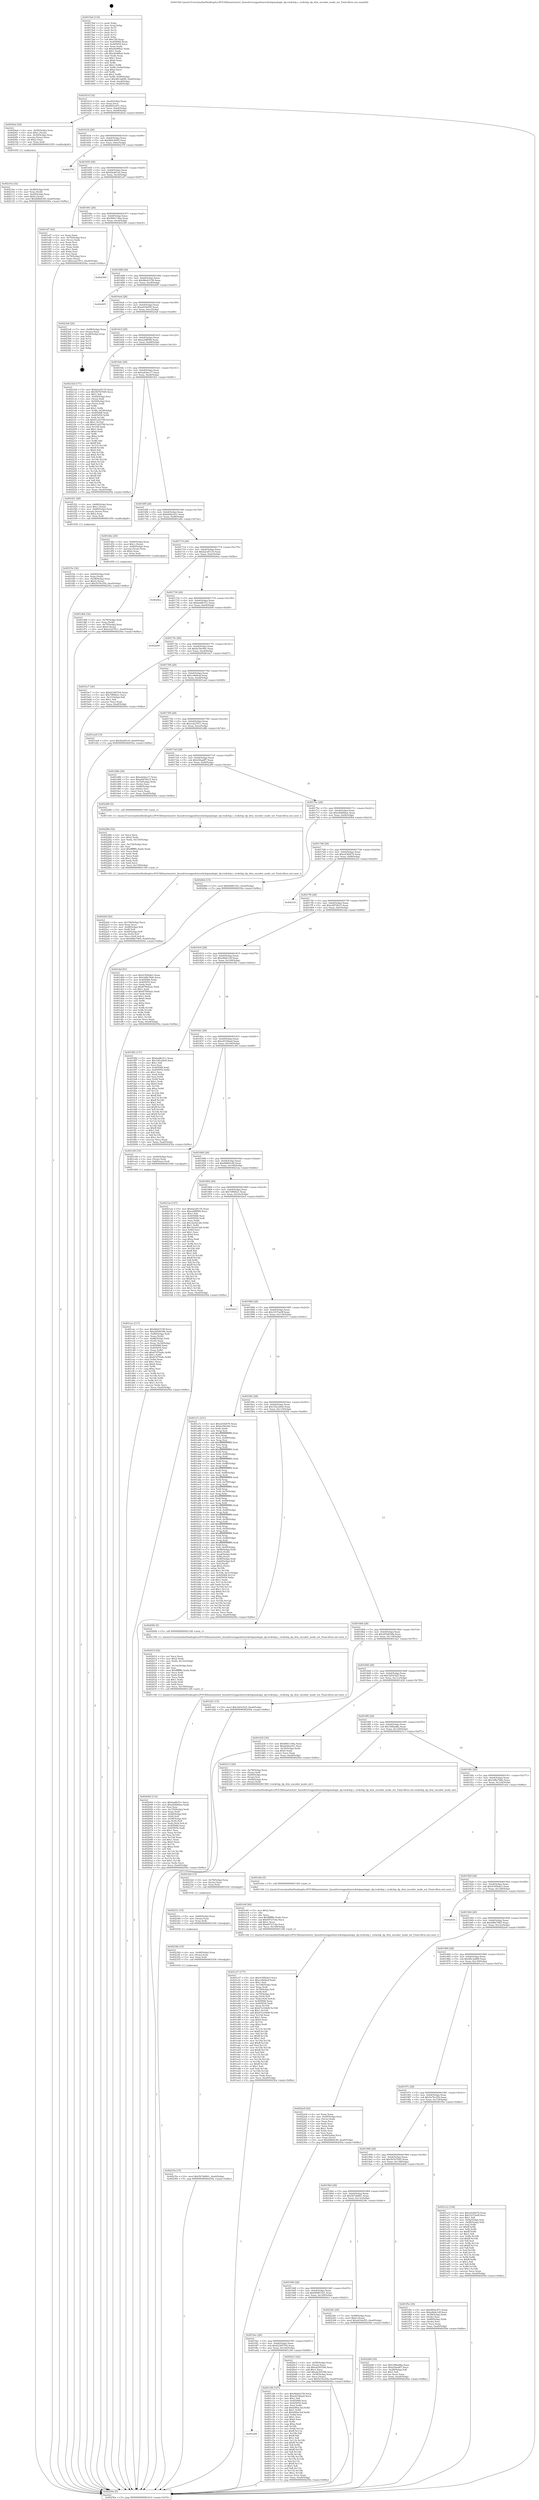 digraph "0x4015a0" {
  label = "0x4015a0 (/mnt/c/Users/mathe/Desktop/tcc/POCII/binaries/extr_linuxdriversgpudrmrockchipanalogix_dp-rockchip.c_rockchip_dp_drm_encoder_mode_set_Final-ollvm.out::main(0))"
  labelloc = "t"
  node[shape=record]

  Entry [label="",width=0.3,height=0.3,shape=circle,fillcolor=black,style=filled]
  "0x401614" [label="{
     0x401614 [32]\l
     | [instrs]\l
     &nbsp;&nbsp;0x401614 \<+6\>: mov -0xa0(%rbp),%eax\l
     &nbsp;&nbsp;0x40161a \<+2\>: mov %eax,%ecx\l
     &nbsp;&nbsp;0x40161c \<+6\>: sub $0x885ac87c,%ecx\l
     &nbsp;&nbsp;0x401622 \<+6\>: mov %eax,-0xb4(%rbp)\l
     &nbsp;&nbsp;0x401628 \<+6\>: mov %ecx,-0xb8(%rbp)\l
     &nbsp;&nbsp;0x40162e \<+6\>: je 00000000004020ed \<main+0xb4d\>\l
  }"]
  "0x4020ed" [label="{
     0x4020ed [29]\l
     | [instrs]\l
     &nbsp;&nbsp;0x4020ed \<+4\>: mov -0x50(%rbp),%rax\l
     &nbsp;&nbsp;0x4020f1 \<+6\>: movl $0x1,(%rax)\l
     &nbsp;&nbsp;0x4020f7 \<+4\>: mov -0x50(%rbp),%rax\l
     &nbsp;&nbsp;0x4020fb \<+3\>: movslq (%rax),%rax\l
     &nbsp;&nbsp;0x4020fe \<+4\>: shl $0x2,%rax\l
     &nbsp;&nbsp;0x402102 \<+3\>: mov %rax,%rdi\l
     &nbsp;&nbsp;0x402105 \<+5\>: call 0000000000401050 \<malloc@plt\>\l
     | [calls]\l
     &nbsp;&nbsp;0x401050 \{1\} (unknown)\l
  }"]
  "0x401634" [label="{
     0x401634 [28]\l
     | [instrs]\l
     &nbsp;&nbsp;0x401634 \<+5\>: jmp 0000000000401639 \<main+0x99\>\l
     &nbsp;&nbsp;0x401639 \<+6\>: mov -0xb4(%rbp),%eax\l
     &nbsp;&nbsp;0x40163f \<+5\>: sub $0x8b0c4005,%eax\l
     &nbsp;&nbsp;0x401644 \<+6\>: mov %eax,-0xbc(%rbp)\l
     &nbsp;&nbsp;0x40164a \<+6\>: je 0000000000402378 \<main+0xdd8\>\l
  }"]
  Exit [label="",width=0.3,height=0.3,shape=circle,fillcolor=black,style=filled,peripheries=2]
  "0x402378" [label="{
     0x402378\l
  }", style=dashed]
  "0x401650" [label="{
     0x401650 [28]\l
     | [instrs]\l
     &nbsp;&nbsp;0x401650 \<+5\>: jmp 0000000000401655 \<main+0xb5\>\l
     &nbsp;&nbsp;0x401655 \<+6\>: mov -0xb4(%rbp),%eax\l
     &nbsp;&nbsp;0x40165b \<+5\>: sub $0x92a6f1e0,%eax\l
     &nbsp;&nbsp;0x401660 \<+6\>: mov %eax,-0xc0(%rbp)\l
     &nbsp;&nbsp;0x401666 \<+6\>: je 0000000000401ef7 \<main+0x957\>\l
  }"]
  "0x40235a" [label="{
     0x40235a [15]\l
     | [instrs]\l
     &nbsp;&nbsp;0x40235a \<+10\>: movl $0x5b7dd901,-0xa0(%rbp)\l
     &nbsp;&nbsp;0x402364 \<+5\>: jmp 000000000040250a \<main+0xf6a\>\l
  }"]
  "0x401ef7" [label="{
     0x401ef7 [42]\l
     | [instrs]\l
     &nbsp;&nbsp;0x401ef7 \<+2\>: xor %eax,%eax\l
     &nbsp;&nbsp;0x401ef9 \<+4\>: mov -0x70(%rbp),%rcx\l
     &nbsp;&nbsp;0x401efd \<+2\>: mov (%rcx),%edx\l
     &nbsp;&nbsp;0x401eff \<+2\>: mov %eax,%esi\l
     &nbsp;&nbsp;0x401f01 \<+2\>: sub %edx,%esi\l
     &nbsp;&nbsp;0x401f03 \<+2\>: mov %eax,%edx\l
     &nbsp;&nbsp;0x401f05 \<+3\>: sub $0x1,%edx\l
     &nbsp;&nbsp;0x401f08 \<+2\>: add %edx,%esi\l
     &nbsp;&nbsp;0x401f0a \<+2\>: sub %esi,%eax\l
     &nbsp;&nbsp;0x401f0c \<+4\>: mov -0x70(%rbp),%rcx\l
     &nbsp;&nbsp;0x401f10 \<+2\>: mov %eax,(%rcx)\l
     &nbsp;&nbsp;0x401f12 \<+10\>: movl $0xce227811,-0xa0(%rbp)\l
     &nbsp;&nbsp;0x401f1c \<+5\>: jmp 000000000040250a \<main+0xf6a\>\l
  }"]
  "0x40166c" [label="{
     0x40166c [28]\l
     | [instrs]\l
     &nbsp;&nbsp;0x40166c \<+5\>: jmp 0000000000401671 \<main+0xd1\>\l
     &nbsp;&nbsp;0x401671 \<+6\>: mov -0xb4(%rbp),%eax\l
     &nbsp;&nbsp;0x401677 \<+5\>: sub $0x9661146a,%eax\l
     &nbsp;&nbsp;0x40167c \<+6\>: mov %eax,-0xc4(%rbp)\l
     &nbsp;&nbsp;0x401682 \<+6\>: je 0000000000402369 \<main+0xdc9\>\l
  }"]
  "0x40234b" [label="{
     0x40234b [15]\l
     | [instrs]\l
     &nbsp;&nbsp;0x40234b \<+4\>: mov -0x48(%rbp),%rax\l
     &nbsp;&nbsp;0x40234f \<+3\>: mov (%rax),%rax\l
     &nbsp;&nbsp;0x402352 \<+3\>: mov %rax,%rdi\l
     &nbsp;&nbsp;0x402355 \<+5\>: call 0000000000401030 \<free@plt\>\l
     | [calls]\l
     &nbsp;&nbsp;0x401030 \{1\} (unknown)\l
  }"]
  "0x402369" [label="{
     0x402369\l
  }", style=dashed]
  "0x401688" [label="{
     0x401688 [28]\l
     | [instrs]\l
     &nbsp;&nbsp;0x401688 \<+5\>: jmp 000000000040168d \<main+0xed\>\l
     &nbsp;&nbsp;0x40168d \<+6\>: mov -0xb4(%rbp),%eax\l
     &nbsp;&nbsp;0x401693 \<+5\>: sub $0x9bb43158,%eax\l
     &nbsp;&nbsp;0x401698 \<+6\>: mov %eax,-0xc8(%rbp)\l
     &nbsp;&nbsp;0x40169e \<+6\>: je 0000000000402405 \<main+0xe65\>\l
  }"]
  "0x40233c" [label="{
     0x40233c [15]\l
     | [instrs]\l
     &nbsp;&nbsp;0x40233c \<+4\>: mov -0x60(%rbp),%rax\l
     &nbsp;&nbsp;0x402340 \<+3\>: mov (%rax),%rax\l
     &nbsp;&nbsp;0x402343 \<+3\>: mov %rax,%rdi\l
     &nbsp;&nbsp;0x402346 \<+5\>: call 0000000000401030 \<free@plt\>\l
     | [calls]\l
     &nbsp;&nbsp;0x401030 \{1\} (unknown)\l
  }"]
  "0x402405" [label="{
     0x402405\l
  }", style=dashed]
  "0x4016a4" [label="{
     0x4016a4 [28]\l
     | [instrs]\l
     &nbsp;&nbsp;0x4016a4 \<+5\>: jmp 00000000004016a9 \<main+0x109\>\l
     &nbsp;&nbsp;0x4016a9 \<+6\>: mov -0xb4(%rbp),%eax\l
     &nbsp;&nbsp;0x4016af \<+5\>: sub $0xa034ef55,%eax\l
     &nbsp;&nbsp;0x4016b4 \<+6\>: mov %eax,-0xcc(%rbp)\l
     &nbsp;&nbsp;0x4016ba \<+6\>: je 00000000004023a8 \<main+0xe08\>\l
  }"]
  "0x40232d" [label="{
     0x40232d [15]\l
     | [instrs]\l
     &nbsp;&nbsp;0x40232d \<+4\>: mov -0x78(%rbp),%rax\l
     &nbsp;&nbsp;0x402331 \<+3\>: mov (%rax),%rax\l
     &nbsp;&nbsp;0x402334 \<+3\>: mov %rax,%rdi\l
     &nbsp;&nbsp;0x402337 \<+5\>: call 0000000000401030 \<free@plt\>\l
     | [calls]\l
     &nbsp;&nbsp;0x401030 \{1\} (unknown)\l
  }"]
  "0x4023a8" [label="{
     0x4023a8 [24]\l
     | [instrs]\l
     &nbsp;&nbsp;0x4023a8 \<+7\>: mov -0x98(%rbp),%rax\l
     &nbsp;&nbsp;0x4023af \<+2\>: mov (%rax),%eax\l
     &nbsp;&nbsp;0x4023b1 \<+4\>: lea -0x28(%rbp),%rsp\l
     &nbsp;&nbsp;0x4023b5 \<+1\>: pop %rbx\l
     &nbsp;&nbsp;0x4023b6 \<+2\>: pop %r12\l
     &nbsp;&nbsp;0x4023b8 \<+2\>: pop %r13\l
     &nbsp;&nbsp;0x4023ba \<+2\>: pop %r14\l
     &nbsp;&nbsp;0x4023bc \<+2\>: pop %r15\l
     &nbsp;&nbsp;0x4023be \<+1\>: pop %rbp\l
     &nbsp;&nbsp;0x4023bf \<+1\>: ret\l
  }"]
  "0x4016c0" [label="{
     0x4016c0 [28]\l
     | [instrs]\l
     &nbsp;&nbsp;0x4016c0 \<+5\>: jmp 00000000004016c5 \<main+0x125\>\l
     &nbsp;&nbsp;0x4016c5 \<+6\>: mov -0xb4(%rbp),%eax\l
     &nbsp;&nbsp;0x4016cb \<+5\>: sub $0xa2dff584,%eax\l
     &nbsp;&nbsp;0x4016d0 \<+6\>: mov %eax,-0xd0(%rbp)\l
     &nbsp;&nbsp;0x4016d6 \<+6\>: je 00000000004021bd \<main+0xc1d\>\l
  }"]
  "0x4022bf" [label="{
     0x4022bf [42]\l
     | [instrs]\l
     &nbsp;&nbsp;0x4022bf \<+6\>: mov -0x158(%rbp),%ecx\l
     &nbsp;&nbsp;0x4022c5 \<+3\>: imul %eax,%ecx\l
     &nbsp;&nbsp;0x4022c8 \<+4\>: mov -0x48(%rbp),%r8\l
     &nbsp;&nbsp;0x4022cc \<+3\>: mov (%r8),%r8\l
     &nbsp;&nbsp;0x4022cf \<+4\>: mov -0x40(%rbp),%r9\l
     &nbsp;&nbsp;0x4022d3 \<+3\>: movslq (%r9),%r9\l
     &nbsp;&nbsp;0x4022d6 \<+4\>: mov %ecx,(%r8,%r9,4)\l
     &nbsp;&nbsp;0x4022da \<+10\>: movl $0x488e7965,-0xa0(%rbp)\l
     &nbsp;&nbsp;0x4022e4 \<+5\>: jmp 000000000040250a \<main+0xf6a\>\l
  }"]
  "0x4021bd" [label="{
     0x4021bd [171]\l
     | [instrs]\l
     &nbsp;&nbsp;0x4021bd \<+5\>: mov $0xb2cd5135,%eax\l
     &nbsp;&nbsp;0x4021c2 \<+5\>: mov $0x5b7b7045,%ecx\l
     &nbsp;&nbsp;0x4021c7 \<+2\>: mov $0x1,%dl\l
     &nbsp;&nbsp;0x4021c9 \<+4\>: mov -0x40(%rbp),%rsi\l
     &nbsp;&nbsp;0x4021cd \<+2\>: mov (%rsi),%edi\l
     &nbsp;&nbsp;0x4021cf \<+4\>: mov -0x50(%rbp),%rsi\l
     &nbsp;&nbsp;0x4021d3 \<+2\>: cmp (%rsi),%edi\l
     &nbsp;&nbsp;0x4021d5 \<+4\>: setl %r8b\l
     &nbsp;&nbsp;0x4021d9 \<+4\>: and $0x1,%r8b\l
     &nbsp;&nbsp;0x4021dd \<+4\>: mov %r8b,-0x29(%rbp)\l
     &nbsp;&nbsp;0x4021e1 \<+7\>: mov 0x405068,%edi\l
     &nbsp;&nbsp;0x4021e8 \<+8\>: mov 0x405054,%r9d\l
     &nbsp;&nbsp;0x4021f0 \<+3\>: mov %edi,%r10d\l
     &nbsp;&nbsp;0x4021f3 \<+7\>: sub $0x612d3799,%r10d\l
     &nbsp;&nbsp;0x4021fa \<+4\>: sub $0x1,%r10d\l
     &nbsp;&nbsp;0x4021fe \<+7\>: add $0x612d3799,%r10d\l
     &nbsp;&nbsp;0x402205 \<+4\>: imul %r10d,%edi\l
     &nbsp;&nbsp;0x402209 \<+3\>: and $0x1,%edi\l
     &nbsp;&nbsp;0x40220c \<+3\>: cmp $0x0,%edi\l
     &nbsp;&nbsp;0x40220f \<+4\>: sete %r8b\l
     &nbsp;&nbsp;0x402213 \<+4\>: cmp $0xa,%r9d\l
     &nbsp;&nbsp;0x402217 \<+4\>: setl %r11b\l
     &nbsp;&nbsp;0x40221b \<+3\>: mov %r8b,%bl\l
     &nbsp;&nbsp;0x40221e \<+3\>: xor $0xff,%bl\l
     &nbsp;&nbsp;0x402221 \<+3\>: mov %r11b,%r14b\l
     &nbsp;&nbsp;0x402224 \<+4\>: xor $0xff,%r14b\l
     &nbsp;&nbsp;0x402228 \<+3\>: xor $0x0,%dl\l
     &nbsp;&nbsp;0x40222b \<+3\>: mov %bl,%r15b\l
     &nbsp;&nbsp;0x40222e \<+4\>: and $0x0,%r15b\l
     &nbsp;&nbsp;0x402232 \<+3\>: and %dl,%r8b\l
     &nbsp;&nbsp;0x402235 \<+3\>: mov %r14b,%r12b\l
     &nbsp;&nbsp;0x402238 \<+4\>: and $0x0,%r12b\l
     &nbsp;&nbsp;0x40223c \<+3\>: and %dl,%r11b\l
     &nbsp;&nbsp;0x40223f \<+3\>: or %r8b,%r15b\l
     &nbsp;&nbsp;0x402242 \<+3\>: or %r11b,%r12b\l
     &nbsp;&nbsp;0x402245 \<+3\>: xor %r12b,%r15b\l
     &nbsp;&nbsp;0x402248 \<+3\>: or %r14b,%bl\l
     &nbsp;&nbsp;0x40224b \<+3\>: xor $0xff,%bl\l
     &nbsp;&nbsp;0x40224e \<+3\>: or $0x0,%dl\l
     &nbsp;&nbsp;0x402251 \<+2\>: and %dl,%bl\l
     &nbsp;&nbsp;0x402253 \<+3\>: or %bl,%r15b\l
     &nbsp;&nbsp;0x402256 \<+4\>: test $0x1,%r15b\l
     &nbsp;&nbsp;0x40225a \<+3\>: cmovne %ecx,%eax\l
     &nbsp;&nbsp;0x40225d \<+6\>: mov %eax,-0xa0(%rbp)\l
     &nbsp;&nbsp;0x402263 \<+5\>: jmp 000000000040250a \<main+0xf6a\>\l
  }"]
  "0x4016dc" [label="{
     0x4016dc [28]\l
     | [instrs]\l
     &nbsp;&nbsp;0x4016dc \<+5\>: jmp 00000000004016e1 \<main+0x141\>\l
     &nbsp;&nbsp;0x4016e1 \<+6\>: mov -0xb4(%rbp),%eax\l
     &nbsp;&nbsp;0x4016e7 \<+5\>: sub $0xadcbec17,%eax\l
     &nbsp;&nbsp;0x4016ec \<+6\>: mov %eax,-0xd4(%rbp)\l
     &nbsp;&nbsp;0x4016f2 \<+6\>: je 0000000000401f21 \<main+0x981\>\l
  }"]
  "0x40228b" [label="{
     0x40228b [52]\l
     | [instrs]\l
     &nbsp;&nbsp;0x40228b \<+2\>: xor %ecx,%ecx\l
     &nbsp;&nbsp;0x40228d \<+5\>: mov $0x2,%edx\l
     &nbsp;&nbsp;0x402292 \<+6\>: mov %edx,-0x154(%rbp)\l
     &nbsp;&nbsp;0x402298 \<+1\>: cltd\l
     &nbsp;&nbsp;0x402299 \<+6\>: mov -0x154(%rbp),%esi\l
     &nbsp;&nbsp;0x40229f \<+2\>: idiv %esi\l
     &nbsp;&nbsp;0x4022a1 \<+6\>: imul $0xfffffffe,%edx,%edx\l
     &nbsp;&nbsp;0x4022a7 \<+2\>: mov %ecx,%edi\l
     &nbsp;&nbsp;0x4022a9 \<+2\>: sub %edx,%edi\l
     &nbsp;&nbsp;0x4022ab \<+2\>: mov %ecx,%edx\l
     &nbsp;&nbsp;0x4022ad \<+3\>: sub $0x1,%edx\l
     &nbsp;&nbsp;0x4022b0 \<+2\>: add %edx,%edi\l
     &nbsp;&nbsp;0x4022b2 \<+2\>: sub %edi,%ecx\l
     &nbsp;&nbsp;0x4022b4 \<+6\>: mov %ecx,-0x158(%rbp)\l
     &nbsp;&nbsp;0x4022ba \<+5\>: call 0000000000401160 \<next_i\>\l
     | [calls]\l
     &nbsp;&nbsp;0x401160 \{1\} (/mnt/c/Users/mathe/Desktop/tcc/POCII/binaries/extr_linuxdriversgpudrmrockchipanalogix_dp-rockchip.c_rockchip_dp_drm_encoder_mode_set_Final-ollvm.out::next_i)\l
  }"]
  "0x401f21" [label="{
     0x401f21 [29]\l
     | [instrs]\l
     &nbsp;&nbsp;0x401f21 \<+4\>: mov -0x68(%rbp),%rax\l
     &nbsp;&nbsp;0x401f25 \<+6\>: movl $0x1,(%rax)\l
     &nbsp;&nbsp;0x401f2b \<+4\>: mov -0x68(%rbp),%rax\l
     &nbsp;&nbsp;0x401f2f \<+3\>: movslq (%rax),%rax\l
     &nbsp;&nbsp;0x401f32 \<+4\>: shl $0x2,%rax\l
     &nbsp;&nbsp;0x401f36 \<+3\>: mov %rax,%rdi\l
     &nbsp;&nbsp;0x401f39 \<+5\>: call 0000000000401050 \<malloc@plt\>\l
     | [calls]\l
     &nbsp;&nbsp;0x401050 \{1\} (unknown)\l
  }"]
  "0x4016f8" [label="{
     0x4016f8 [28]\l
     | [instrs]\l
     &nbsp;&nbsp;0x4016f8 \<+5\>: jmp 00000000004016fd \<main+0x15d\>\l
     &nbsp;&nbsp;0x4016fd \<+6\>: mov -0xb4(%rbp),%eax\l
     &nbsp;&nbsp;0x401703 \<+5\>: sub $0xb04bcb51,%eax\l
     &nbsp;&nbsp;0x401708 \<+6\>: mov %eax,-0xd8(%rbp)\l
     &nbsp;&nbsp;0x40170e \<+6\>: je 0000000000401d4e \<main+0x7ae\>\l
  }"]
  "0x40210a" [label="{
     0x40210a [32]\l
     | [instrs]\l
     &nbsp;&nbsp;0x40210a \<+4\>: mov -0x48(%rbp),%rdi\l
     &nbsp;&nbsp;0x40210e \<+3\>: mov %rax,(%rdi)\l
     &nbsp;&nbsp;0x402111 \<+4\>: mov -0x40(%rbp),%rax\l
     &nbsp;&nbsp;0x402115 \<+6\>: movl $0x0,(%rax)\l
     &nbsp;&nbsp;0x40211b \<+10\>: movl $0xfd860c49,-0xa0(%rbp)\l
     &nbsp;&nbsp;0x402125 \<+5\>: jmp 000000000040250a \<main+0xf6a\>\l
  }"]
  "0x401d4e" [label="{
     0x401d4e [29]\l
     | [instrs]\l
     &nbsp;&nbsp;0x401d4e \<+4\>: mov -0x80(%rbp),%rax\l
     &nbsp;&nbsp;0x401d52 \<+6\>: movl $0x1,(%rax)\l
     &nbsp;&nbsp;0x401d58 \<+4\>: mov -0x80(%rbp),%rax\l
     &nbsp;&nbsp;0x401d5c \<+3\>: movslq (%rax),%rax\l
     &nbsp;&nbsp;0x401d5f \<+4\>: shl $0x2,%rax\l
     &nbsp;&nbsp;0x401d63 \<+3\>: mov %rax,%rdi\l
     &nbsp;&nbsp;0x401d66 \<+5\>: call 0000000000401050 \<malloc@plt\>\l
     | [calls]\l
     &nbsp;&nbsp;0x401050 \{1\} (unknown)\l
  }"]
  "0x401714" [label="{
     0x401714 [28]\l
     | [instrs]\l
     &nbsp;&nbsp;0x401714 \<+5\>: jmp 0000000000401719 \<main+0x179\>\l
     &nbsp;&nbsp;0x401719 \<+6\>: mov -0xb4(%rbp),%eax\l
     &nbsp;&nbsp;0x40171f \<+5\>: sub $0xb2cd5135,%eax\l
     &nbsp;&nbsp;0x401724 \<+6\>: mov %eax,-0xdc(%rbp)\l
     &nbsp;&nbsp;0x40172a \<+6\>: je 00000000004024ea \<main+0xf4a\>\l
  }"]
  "0x402044" [label="{
     0x402044 [112]\l
     | [instrs]\l
     &nbsp;&nbsp;0x402044 \<+5\>: mov $0xbad8c51c,%ecx\l
     &nbsp;&nbsp;0x402049 \<+5\>: mov $0xe04684ee,%edx\l
     &nbsp;&nbsp;0x40204e \<+2\>: xor %esi,%esi\l
     &nbsp;&nbsp;0x402050 \<+6\>: mov -0x150(%rbp),%edi\l
     &nbsp;&nbsp;0x402056 \<+3\>: imul %eax,%edi\l
     &nbsp;&nbsp;0x402059 \<+4\>: mov -0x60(%rbp),%r8\l
     &nbsp;&nbsp;0x40205d \<+3\>: mov (%r8),%r8\l
     &nbsp;&nbsp;0x402060 \<+4\>: mov -0x58(%rbp),%r9\l
     &nbsp;&nbsp;0x402064 \<+3\>: movslq (%r9),%r9\l
     &nbsp;&nbsp;0x402067 \<+4\>: mov %edi,(%r8,%r9,4)\l
     &nbsp;&nbsp;0x40206b \<+7\>: mov 0x405068,%eax\l
     &nbsp;&nbsp;0x402072 \<+7\>: mov 0x405054,%edi\l
     &nbsp;&nbsp;0x402079 \<+3\>: sub $0x1,%esi\l
     &nbsp;&nbsp;0x40207c \<+3\>: mov %eax,%r10d\l
     &nbsp;&nbsp;0x40207f \<+3\>: add %esi,%r10d\l
     &nbsp;&nbsp;0x402082 \<+4\>: imul %r10d,%eax\l
     &nbsp;&nbsp;0x402086 \<+3\>: and $0x1,%eax\l
     &nbsp;&nbsp;0x402089 \<+3\>: cmp $0x0,%eax\l
     &nbsp;&nbsp;0x40208c \<+4\>: sete %r11b\l
     &nbsp;&nbsp;0x402090 \<+3\>: cmp $0xa,%edi\l
     &nbsp;&nbsp;0x402093 \<+3\>: setl %bl\l
     &nbsp;&nbsp;0x402096 \<+3\>: mov %r11b,%r14b\l
     &nbsp;&nbsp;0x402099 \<+3\>: and %bl,%r14b\l
     &nbsp;&nbsp;0x40209c \<+3\>: xor %bl,%r11b\l
     &nbsp;&nbsp;0x40209f \<+3\>: or %r11b,%r14b\l
     &nbsp;&nbsp;0x4020a2 \<+4\>: test $0x1,%r14b\l
     &nbsp;&nbsp;0x4020a6 \<+3\>: cmovne %edx,%ecx\l
     &nbsp;&nbsp;0x4020a9 \<+6\>: mov %ecx,-0xa0(%rbp)\l
     &nbsp;&nbsp;0x4020af \<+5\>: jmp 000000000040250a \<main+0xf6a\>\l
  }"]
  "0x4024ea" [label="{
     0x4024ea\l
  }", style=dashed]
  "0x401730" [label="{
     0x401730 [28]\l
     | [instrs]\l
     &nbsp;&nbsp;0x401730 \<+5\>: jmp 0000000000401735 \<main+0x195\>\l
     &nbsp;&nbsp;0x401735 \<+6\>: mov -0xb4(%rbp),%eax\l
     &nbsp;&nbsp;0x40173b \<+5\>: sub $0xbad8c51c,%eax\l
     &nbsp;&nbsp;0x401740 \<+6\>: mov %eax,-0xe0(%rbp)\l
     &nbsp;&nbsp;0x401746 \<+6\>: je 0000000000402494 \<main+0xef4\>\l
  }"]
  "0x402010" [label="{
     0x402010 [52]\l
     | [instrs]\l
     &nbsp;&nbsp;0x402010 \<+2\>: xor %ecx,%ecx\l
     &nbsp;&nbsp;0x402012 \<+5\>: mov $0x2,%edx\l
     &nbsp;&nbsp;0x402017 \<+6\>: mov %edx,-0x14c(%rbp)\l
     &nbsp;&nbsp;0x40201d \<+1\>: cltd\l
     &nbsp;&nbsp;0x40201e \<+6\>: mov -0x14c(%rbp),%esi\l
     &nbsp;&nbsp;0x402024 \<+2\>: idiv %esi\l
     &nbsp;&nbsp;0x402026 \<+6\>: imul $0xfffffffe,%edx,%edx\l
     &nbsp;&nbsp;0x40202c \<+2\>: mov %ecx,%edi\l
     &nbsp;&nbsp;0x40202e \<+2\>: sub %edx,%edi\l
     &nbsp;&nbsp;0x402030 \<+2\>: mov %ecx,%edx\l
     &nbsp;&nbsp;0x402032 \<+3\>: sub $0x1,%edx\l
     &nbsp;&nbsp;0x402035 \<+2\>: add %edx,%edi\l
     &nbsp;&nbsp;0x402037 \<+2\>: sub %edi,%ecx\l
     &nbsp;&nbsp;0x402039 \<+6\>: mov %ecx,-0x150(%rbp)\l
     &nbsp;&nbsp;0x40203f \<+5\>: call 0000000000401160 \<next_i\>\l
     | [calls]\l
     &nbsp;&nbsp;0x401160 \{1\} (/mnt/c/Users/mathe/Desktop/tcc/POCII/binaries/extr_linuxdriversgpudrmrockchipanalogix_dp-rockchip.c_rockchip_dp_drm_encoder_mode_set_Final-ollvm.out::next_i)\l
  }"]
  "0x402494" [label="{
     0x402494\l
  }", style=dashed]
  "0x40174c" [label="{
     0x40174c [28]\l
     | [instrs]\l
     &nbsp;&nbsp;0x40174c \<+5\>: jmp 0000000000401751 \<main+0x1b1\>\l
     &nbsp;&nbsp;0x401751 \<+6\>: mov -0xb4(%rbp),%eax\l
     &nbsp;&nbsp;0x401757 \<+5\>: sub $0xbc56c09c,%eax\l
     &nbsp;&nbsp;0x40175c \<+6\>: mov %eax,-0xe4(%rbp)\l
     &nbsp;&nbsp;0x401762 \<+6\>: je 0000000000401bc7 \<main+0x627\>\l
  }"]
  "0x401f3e" [label="{
     0x401f3e [32]\l
     | [instrs]\l
     &nbsp;&nbsp;0x401f3e \<+4\>: mov -0x60(%rbp),%rdi\l
     &nbsp;&nbsp;0x401f42 \<+3\>: mov %rax,(%rdi)\l
     &nbsp;&nbsp;0x401f45 \<+4\>: mov -0x58(%rbp),%rax\l
     &nbsp;&nbsp;0x401f49 \<+6\>: movl $0x0,(%rax)\l
     &nbsp;&nbsp;0x401f4f \<+10\>: movl $0x5a76c25b,-0xa0(%rbp)\l
     &nbsp;&nbsp;0x401f59 \<+5\>: jmp 000000000040250a \<main+0xf6a\>\l
  }"]
  "0x401bc7" [label="{
     0x401bc7 [30]\l
     | [instrs]\l
     &nbsp;&nbsp;0x401bc7 \<+5\>: mov $0x62385704,%eax\l
     &nbsp;&nbsp;0x401bcc \<+5\>: mov $0x7d96b21,%ecx\l
     &nbsp;&nbsp;0x401bd1 \<+3\>: mov -0x31(%rbp),%dl\l
     &nbsp;&nbsp;0x401bd4 \<+3\>: test $0x1,%dl\l
     &nbsp;&nbsp;0x401bd7 \<+3\>: cmovne %ecx,%eax\l
     &nbsp;&nbsp;0x401bda \<+6\>: mov %eax,-0xa0(%rbp)\l
     &nbsp;&nbsp;0x401be0 \<+5\>: jmp 000000000040250a \<main+0xf6a\>\l
  }"]
  "0x401768" [label="{
     0x401768 [28]\l
     | [instrs]\l
     &nbsp;&nbsp;0x401768 \<+5\>: jmp 000000000040176d \<main+0x1cd\>\l
     &nbsp;&nbsp;0x40176d \<+6\>: mov -0xb4(%rbp),%eax\l
     &nbsp;&nbsp;0x401773 \<+5\>: sub $0xcc6b9eef,%eax\l
     &nbsp;&nbsp;0x401778 \<+6\>: mov %eax,-0xe8(%rbp)\l
     &nbsp;&nbsp;0x40177e \<+6\>: je 0000000000401ee8 \<main+0x948\>\l
  }"]
  "0x401e37" [label="{
     0x401e37 [177]\l
     | [instrs]\l
     &nbsp;&nbsp;0x401e37 \<+5\>: mov $0x4185bde3,%ecx\l
     &nbsp;&nbsp;0x401e3c \<+5\>: mov $0xcc6b9eef,%edx\l
     &nbsp;&nbsp;0x401e41 \<+3\>: mov $0x1,%sil\l
     &nbsp;&nbsp;0x401e44 \<+6\>: mov -0x148(%rbp),%edi\l
     &nbsp;&nbsp;0x401e4a \<+3\>: imul %eax,%edi\l
     &nbsp;&nbsp;0x401e4d \<+4\>: mov -0x78(%rbp),%r8\l
     &nbsp;&nbsp;0x401e51 \<+3\>: mov (%r8),%r8\l
     &nbsp;&nbsp;0x401e54 \<+4\>: mov -0x70(%rbp),%r9\l
     &nbsp;&nbsp;0x401e58 \<+3\>: movslq (%r9),%r9\l
     &nbsp;&nbsp;0x401e5b \<+4\>: mov %edi,(%r8,%r9,4)\l
     &nbsp;&nbsp;0x401e5f \<+7\>: mov 0x405068,%eax\l
     &nbsp;&nbsp;0x401e66 \<+7\>: mov 0x405054,%edi\l
     &nbsp;&nbsp;0x401e6d \<+3\>: mov %eax,%r10d\l
     &nbsp;&nbsp;0x401e70 \<+7\>: sub $0xb7a104d9,%r10d\l
     &nbsp;&nbsp;0x401e77 \<+4\>: sub $0x1,%r10d\l
     &nbsp;&nbsp;0x401e7b \<+7\>: add $0xb7a104d9,%r10d\l
     &nbsp;&nbsp;0x401e82 \<+4\>: imul %r10d,%eax\l
     &nbsp;&nbsp;0x401e86 \<+3\>: and $0x1,%eax\l
     &nbsp;&nbsp;0x401e89 \<+3\>: cmp $0x0,%eax\l
     &nbsp;&nbsp;0x401e8c \<+4\>: sete %r11b\l
     &nbsp;&nbsp;0x401e90 \<+3\>: cmp $0xa,%edi\l
     &nbsp;&nbsp;0x401e93 \<+3\>: setl %bl\l
     &nbsp;&nbsp;0x401e96 \<+3\>: mov %r11b,%r14b\l
     &nbsp;&nbsp;0x401e99 \<+4\>: xor $0xff,%r14b\l
     &nbsp;&nbsp;0x401e9d \<+3\>: mov %bl,%r15b\l
     &nbsp;&nbsp;0x401ea0 \<+4\>: xor $0xff,%r15b\l
     &nbsp;&nbsp;0x401ea4 \<+4\>: xor $0x1,%sil\l
     &nbsp;&nbsp;0x401ea8 \<+3\>: mov %r14b,%r12b\l
     &nbsp;&nbsp;0x401eab \<+4\>: and $0xff,%r12b\l
     &nbsp;&nbsp;0x401eaf \<+3\>: and %sil,%r11b\l
     &nbsp;&nbsp;0x401eb2 \<+3\>: mov %r15b,%r13b\l
     &nbsp;&nbsp;0x401eb5 \<+4\>: and $0xff,%r13b\l
     &nbsp;&nbsp;0x401eb9 \<+3\>: and %sil,%bl\l
     &nbsp;&nbsp;0x401ebc \<+3\>: or %r11b,%r12b\l
     &nbsp;&nbsp;0x401ebf \<+3\>: or %bl,%r13b\l
     &nbsp;&nbsp;0x401ec2 \<+3\>: xor %r13b,%r12b\l
     &nbsp;&nbsp;0x401ec5 \<+3\>: or %r15b,%r14b\l
     &nbsp;&nbsp;0x401ec8 \<+4\>: xor $0xff,%r14b\l
     &nbsp;&nbsp;0x401ecc \<+4\>: or $0x1,%sil\l
     &nbsp;&nbsp;0x401ed0 \<+3\>: and %sil,%r14b\l
     &nbsp;&nbsp;0x401ed3 \<+3\>: or %r14b,%r12b\l
     &nbsp;&nbsp;0x401ed6 \<+4\>: test $0x1,%r12b\l
     &nbsp;&nbsp;0x401eda \<+3\>: cmovne %edx,%ecx\l
     &nbsp;&nbsp;0x401edd \<+6\>: mov %ecx,-0xa0(%rbp)\l
     &nbsp;&nbsp;0x401ee3 \<+5\>: jmp 000000000040250a \<main+0xf6a\>\l
  }"]
  "0x401ee8" [label="{
     0x401ee8 [15]\l
     | [instrs]\l
     &nbsp;&nbsp;0x401ee8 \<+10\>: movl $0x92a6f1e0,-0xa0(%rbp)\l
     &nbsp;&nbsp;0x401ef2 \<+5\>: jmp 000000000040250a \<main+0xf6a\>\l
  }"]
  "0x401784" [label="{
     0x401784 [28]\l
     | [instrs]\l
     &nbsp;&nbsp;0x401784 \<+5\>: jmp 0000000000401789 \<main+0x1e9\>\l
     &nbsp;&nbsp;0x401789 \<+6\>: mov -0xb4(%rbp),%eax\l
     &nbsp;&nbsp;0x40178f \<+5\>: sub $0xce227811,%eax\l
     &nbsp;&nbsp;0x401794 \<+6\>: mov %eax,-0xec(%rbp)\l
     &nbsp;&nbsp;0x40179a \<+6\>: je 0000000000401d8b \<main+0x7eb\>\l
  }"]
  "0x401e0f" [label="{
     0x401e0f [40]\l
     | [instrs]\l
     &nbsp;&nbsp;0x401e0f \<+5\>: mov $0x2,%ecx\l
     &nbsp;&nbsp;0x401e14 \<+1\>: cltd\l
     &nbsp;&nbsp;0x401e15 \<+2\>: idiv %ecx\l
     &nbsp;&nbsp;0x401e17 \<+6\>: imul $0xfffffffe,%edx,%ecx\l
     &nbsp;&nbsp;0x401e1d \<+6\>: sub $0x607a7cbe,%ecx\l
     &nbsp;&nbsp;0x401e23 \<+3\>: add $0x1,%ecx\l
     &nbsp;&nbsp;0x401e26 \<+6\>: add $0x607a7cbe,%ecx\l
     &nbsp;&nbsp;0x401e2c \<+6\>: mov %ecx,-0x148(%rbp)\l
     &nbsp;&nbsp;0x401e32 \<+5\>: call 0000000000401160 \<next_i\>\l
     | [calls]\l
     &nbsp;&nbsp;0x401160 \{1\} (/mnt/c/Users/mathe/Desktop/tcc/POCII/binaries/extr_linuxdriversgpudrmrockchipanalogix_dp-rockchip.c_rockchip_dp_drm_encoder_mode_set_Final-ollvm.out::next_i)\l
  }"]
  "0x401d8b" [label="{
     0x401d8b [36]\l
     | [instrs]\l
     &nbsp;&nbsp;0x401d8b \<+5\>: mov $0xadcbec17,%eax\l
     &nbsp;&nbsp;0x401d90 \<+5\>: mov $0xe4870b15,%ecx\l
     &nbsp;&nbsp;0x401d95 \<+4\>: mov -0x70(%rbp),%rdx\l
     &nbsp;&nbsp;0x401d99 \<+2\>: mov (%rdx),%esi\l
     &nbsp;&nbsp;0x401d9b \<+4\>: mov -0x80(%rbp),%rdx\l
     &nbsp;&nbsp;0x401d9f \<+2\>: cmp (%rdx),%esi\l
     &nbsp;&nbsp;0x401da1 \<+3\>: cmovl %ecx,%eax\l
     &nbsp;&nbsp;0x401da4 \<+6\>: mov %eax,-0xa0(%rbp)\l
     &nbsp;&nbsp;0x401daa \<+5\>: jmp 000000000040250a \<main+0xf6a\>\l
  }"]
  "0x4017a0" [label="{
     0x4017a0 [28]\l
     | [instrs]\l
     &nbsp;&nbsp;0x4017a0 \<+5\>: jmp 00000000004017a5 \<main+0x205\>\l
     &nbsp;&nbsp;0x4017a5 \<+6\>: mov -0xb4(%rbp),%eax\l
     &nbsp;&nbsp;0x4017ab \<+5\>: sub $0xd3faa8f7,%eax\l
     &nbsp;&nbsp;0x4017b0 \<+6\>: mov %eax,-0xf0(%rbp)\l
     &nbsp;&nbsp;0x4017b6 \<+6\>: je 0000000000402286 \<main+0xce6\>\l
  }"]
  "0x401d6b" [label="{
     0x401d6b [32]\l
     | [instrs]\l
     &nbsp;&nbsp;0x401d6b \<+4\>: mov -0x78(%rbp),%rdi\l
     &nbsp;&nbsp;0x401d6f \<+3\>: mov %rax,(%rdi)\l
     &nbsp;&nbsp;0x401d72 \<+4\>: mov -0x70(%rbp),%rax\l
     &nbsp;&nbsp;0x401d76 \<+6\>: movl $0x0,(%rax)\l
     &nbsp;&nbsp;0x401d7c \<+10\>: movl $0xce227811,-0xa0(%rbp)\l
     &nbsp;&nbsp;0x401d86 \<+5\>: jmp 000000000040250a \<main+0xf6a\>\l
  }"]
  "0x402286" [label="{
     0x402286 [5]\l
     | [instrs]\l
     &nbsp;&nbsp;0x402286 \<+5\>: call 0000000000401160 \<next_i\>\l
     | [calls]\l
     &nbsp;&nbsp;0x401160 \{1\} (/mnt/c/Users/mathe/Desktop/tcc/POCII/binaries/extr_linuxdriversgpudrmrockchipanalogix_dp-rockchip.c_rockchip_dp_drm_encoder_mode_set_Final-ollvm.out::next_i)\l
  }"]
  "0x4017bc" [label="{
     0x4017bc [28]\l
     | [instrs]\l
     &nbsp;&nbsp;0x4017bc \<+5\>: jmp 00000000004017c1 \<main+0x221\>\l
     &nbsp;&nbsp;0x4017c1 \<+6\>: mov -0xb4(%rbp),%eax\l
     &nbsp;&nbsp;0x4017c7 \<+5\>: sub $0xe04684ee,%eax\l
     &nbsp;&nbsp;0x4017cc \<+6\>: mov %eax,-0xf4(%rbp)\l
     &nbsp;&nbsp;0x4017d2 \<+6\>: je 00000000004020b4 \<main+0xb14\>\l
  }"]
  "0x401cac" [label="{
     0x401cac [117]\l
     | [instrs]\l
     &nbsp;&nbsp;0x401cac \<+5\>: mov $0x9bb43158,%ecx\l
     &nbsp;&nbsp;0x401cb1 \<+5\>: mov $0x205d039b,%edx\l
     &nbsp;&nbsp;0x401cb6 \<+7\>: mov -0x88(%rbp),%rdi\l
     &nbsp;&nbsp;0x401cbd \<+2\>: mov %eax,(%rdi)\l
     &nbsp;&nbsp;0x401cbf \<+7\>: mov -0x88(%rbp),%rdi\l
     &nbsp;&nbsp;0x401cc6 \<+2\>: mov (%rdi),%eax\l
     &nbsp;&nbsp;0x401cc8 \<+3\>: mov %eax,-0x30(%rbp)\l
     &nbsp;&nbsp;0x401ccb \<+7\>: mov 0x405068,%eax\l
     &nbsp;&nbsp;0x401cd2 \<+7\>: mov 0x405054,%esi\l
     &nbsp;&nbsp;0x401cd9 \<+3\>: mov %eax,%r8d\l
     &nbsp;&nbsp;0x401cdc \<+7\>: add $0x67d70a8c,%r8d\l
     &nbsp;&nbsp;0x401ce3 \<+4\>: sub $0x1,%r8d\l
     &nbsp;&nbsp;0x401ce7 \<+7\>: sub $0x67d70a8c,%r8d\l
     &nbsp;&nbsp;0x401cee \<+4\>: imul %r8d,%eax\l
     &nbsp;&nbsp;0x401cf2 \<+3\>: and $0x1,%eax\l
     &nbsp;&nbsp;0x401cf5 \<+3\>: cmp $0x0,%eax\l
     &nbsp;&nbsp;0x401cf8 \<+4\>: sete %r9b\l
     &nbsp;&nbsp;0x401cfc \<+3\>: cmp $0xa,%esi\l
     &nbsp;&nbsp;0x401cff \<+4\>: setl %r10b\l
     &nbsp;&nbsp;0x401d03 \<+3\>: mov %r9b,%r11b\l
     &nbsp;&nbsp;0x401d06 \<+3\>: and %r10b,%r11b\l
     &nbsp;&nbsp;0x401d09 \<+3\>: xor %r10b,%r9b\l
     &nbsp;&nbsp;0x401d0c \<+3\>: or %r9b,%r11b\l
     &nbsp;&nbsp;0x401d0f \<+4\>: test $0x1,%r11b\l
     &nbsp;&nbsp;0x401d13 \<+3\>: cmovne %edx,%ecx\l
     &nbsp;&nbsp;0x401d16 \<+6\>: mov %ecx,-0xa0(%rbp)\l
     &nbsp;&nbsp;0x401d1c \<+5\>: jmp 000000000040250a \<main+0xf6a\>\l
  }"]
  "0x4020b4" [label="{
     0x4020b4 [15]\l
     | [instrs]\l
     &nbsp;&nbsp;0x4020b4 \<+10\>: movl $0x60881521,-0xa0(%rbp)\l
     &nbsp;&nbsp;0x4020be \<+5\>: jmp 000000000040250a \<main+0xf6a\>\l
  }"]
  "0x4017d8" [label="{
     0x4017d8 [28]\l
     | [instrs]\l
     &nbsp;&nbsp;0x4017d8 \<+5\>: jmp 00000000004017dd \<main+0x23d\>\l
     &nbsp;&nbsp;0x4017dd \<+6\>: mov -0xb4(%rbp),%eax\l
     &nbsp;&nbsp;0x4017e3 \<+5\>: sub $0xe43f2670,%eax\l
     &nbsp;&nbsp;0x4017e8 \<+6\>: mov %eax,-0xf8(%rbp)\l
     &nbsp;&nbsp;0x4017ee \<+6\>: je 00000000004023c0 \<main+0xe20\>\l
  }"]
  "0x401a08" [label="{
     0x401a08\l
  }", style=dashed]
  "0x4023c0" [label="{
     0x4023c0\l
  }", style=dashed]
  "0x4017f4" [label="{
     0x4017f4 [28]\l
     | [instrs]\l
     &nbsp;&nbsp;0x4017f4 \<+5\>: jmp 00000000004017f9 \<main+0x259\>\l
     &nbsp;&nbsp;0x4017f9 \<+6\>: mov -0xb4(%rbp),%eax\l
     &nbsp;&nbsp;0x4017ff \<+5\>: sub $0xe4870b15,%eax\l
     &nbsp;&nbsp;0x401804 \<+6\>: mov %eax,-0xfc(%rbp)\l
     &nbsp;&nbsp;0x40180a \<+6\>: je 0000000000401daf \<main+0x80f\>\l
  }"]
  "0x401c06" [label="{
     0x401c06 [147]\l
     | [instrs]\l
     &nbsp;&nbsp;0x401c06 \<+5\>: mov $0x9bb43158,%eax\l
     &nbsp;&nbsp;0x401c0b \<+5\>: mov $0xe9338aed,%ecx\l
     &nbsp;&nbsp;0x401c10 \<+2\>: mov $0x1,%dl\l
     &nbsp;&nbsp;0x401c12 \<+7\>: mov 0x405068,%esi\l
     &nbsp;&nbsp;0x401c19 \<+7\>: mov 0x405054,%edi\l
     &nbsp;&nbsp;0x401c20 \<+3\>: mov %esi,%r8d\l
     &nbsp;&nbsp;0x401c23 \<+7\>: add $0xb99ac3ef,%r8d\l
     &nbsp;&nbsp;0x401c2a \<+4\>: sub $0x1,%r8d\l
     &nbsp;&nbsp;0x401c2e \<+7\>: sub $0xb99ac3ef,%r8d\l
     &nbsp;&nbsp;0x401c35 \<+4\>: imul %r8d,%esi\l
     &nbsp;&nbsp;0x401c39 \<+3\>: and $0x1,%esi\l
     &nbsp;&nbsp;0x401c3c \<+3\>: cmp $0x0,%esi\l
     &nbsp;&nbsp;0x401c3f \<+4\>: sete %r9b\l
     &nbsp;&nbsp;0x401c43 \<+3\>: cmp $0xa,%edi\l
     &nbsp;&nbsp;0x401c46 \<+4\>: setl %r10b\l
     &nbsp;&nbsp;0x401c4a \<+3\>: mov %r9b,%r11b\l
     &nbsp;&nbsp;0x401c4d \<+4\>: xor $0xff,%r11b\l
     &nbsp;&nbsp;0x401c51 \<+3\>: mov %r10b,%bl\l
     &nbsp;&nbsp;0x401c54 \<+3\>: xor $0xff,%bl\l
     &nbsp;&nbsp;0x401c57 \<+3\>: xor $0x1,%dl\l
     &nbsp;&nbsp;0x401c5a \<+3\>: mov %r11b,%r14b\l
     &nbsp;&nbsp;0x401c5d \<+4\>: and $0xff,%r14b\l
     &nbsp;&nbsp;0x401c61 \<+3\>: and %dl,%r9b\l
     &nbsp;&nbsp;0x401c64 \<+3\>: mov %bl,%r15b\l
     &nbsp;&nbsp;0x401c67 \<+4\>: and $0xff,%r15b\l
     &nbsp;&nbsp;0x401c6b \<+3\>: and %dl,%r10b\l
     &nbsp;&nbsp;0x401c6e \<+3\>: or %r9b,%r14b\l
     &nbsp;&nbsp;0x401c71 \<+3\>: or %r10b,%r15b\l
     &nbsp;&nbsp;0x401c74 \<+3\>: xor %r15b,%r14b\l
     &nbsp;&nbsp;0x401c77 \<+3\>: or %bl,%r11b\l
     &nbsp;&nbsp;0x401c7a \<+4\>: xor $0xff,%r11b\l
     &nbsp;&nbsp;0x401c7e \<+3\>: or $0x1,%dl\l
     &nbsp;&nbsp;0x401c81 \<+3\>: and %dl,%r11b\l
     &nbsp;&nbsp;0x401c84 \<+3\>: or %r11b,%r14b\l
     &nbsp;&nbsp;0x401c87 \<+4\>: test $0x1,%r14b\l
     &nbsp;&nbsp;0x401c8b \<+3\>: cmovne %ecx,%eax\l
     &nbsp;&nbsp;0x401c8e \<+6\>: mov %eax,-0xa0(%rbp)\l
     &nbsp;&nbsp;0x401c94 \<+5\>: jmp 000000000040250a \<main+0xf6a\>\l
  }"]
  "0x401daf" [label="{
     0x401daf [91]\l
     | [instrs]\l
     &nbsp;&nbsp;0x401daf \<+5\>: mov $0x4185bde3,%eax\l
     &nbsp;&nbsp;0x401db4 \<+5\>: mov $0x3d8e7b8e,%ecx\l
     &nbsp;&nbsp;0x401db9 \<+7\>: mov 0x405068,%edx\l
     &nbsp;&nbsp;0x401dc0 \<+7\>: mov 0x405054,%esi\l
     &nbsp;&nbsp;0x401dc7 \<+2\>: mov %edx,%edi\l
     &nbsp;&nbsp;0x401dc9 \<+6\>: sub $0x870b0a2c,%edi\l
     &nbsp;&nbsp;0x401dcf \<+3\>: sub $0x1,%edi\l
     &nbsp;&nbsp;0x401dd2 \<+6\>: add $0x870b0a2c,%edi\l
     &nbsp;&nbsp;0x401dd8 \<+3\>: imul %edi,%edx\l
     &nbsp;&nbsp;0x401ddb \<+3\>: and $0x1,%edx\l
     &nbsp;&nbsp;0x401dde \<+3\>: cmp $0x0,%edx\l
     &nbsp;&nbsp;0x401de1 \<+4\>: sete %r8b\l
     &nbsp;&nbsp;0x401de5 \<+3\>: cmp $0xa,%esi\l
     &nbsp;&nbsp;0x401de8 \<+4\>: setl %r9b\l
     &nbsp;&nbsp;0x401dec \<+3\>: mov %r8b,%r10b\l
     &nbsp;&nbsp;0x401def \<+3\>: and %r9b,%r10b\l
     &nbsp;&nbsp;0x401df2 \<+3\>: xor %r9b,%r8b\l
     &nbsp;&nbsp;0x401df5 \<+3\>: or %r8b,%r10b\l
     &nbsp;&nbsp;0x401df8 \<+4\>: test $0x1,%r10b\l
     &nbsp;&nbsp;0x401dfc \<+3\>: cmovne %ecx,%eax\l
     &nbsp;&nbsp;0x401dff \<+6\>: mov %eax,-0xa0(%rbp)\l
     &nbsp;&nbsp;0x401e05 \<+5\>: jmp 000000000040250a \<main+0xf6a\>\l
  }"]
  "0x401810" [label="{
     0x401810 [28]\l
     | [instrs]\l
     &nbsp;&nbsp;0x401810 \<+5\>: jmp 0000000000401815 \<main+0x275\>\l
     &nbsp;&nbsp;0x401815 \<+6\>: mov -0xb4(%rbp),%eax\l
     &nbsp;&nbsp;0x40181b \<+5\>: sub $0xe8ddc10f,%eax\l
     &nbsp;&nbsp;0x401820 \<+6\>: mov %eax,-0x100(%rbp)\l
     &nbsp;&nbsp;0x401826 \<+6\>: je 0000000000401f82 \<main+0x9e2\>\l
  }"]
  "0x4019ec" [label="{
     0x4019ec [28]\l
     | [instrs]\l
     &nbsp;&nbsp;0x4019ec \<+5\>: jmp 00000000004019f1 \<main+0x451\>\l
     &nbsp;&nbsp;0x4019f1 \<+6\>: mov -0xb4(%rbp),%eax\l
     &nbsp;&nbsp;0x4019f7 \<+5\>: sub $0x62385704,%eax\l
     &nbsp;&nbsp;0x4019fc \<+6\>: mov %eax,-0x144(%rbp)\l
     &nbsp;&nbsp;0x401a02 \<+6\>: je 0000000000401c06 \<main+0x666\>\l
  }"]
  "0x401f82" [label="{
     0x401f82 [137]\l
     | [instrs]\l
     &nbsp;&nbsp;0x401f82 \<+5\>: mov $0xbad8c51c,%eax\l
     &nbsp;&nbsp;0x401f87 \<+5\>: mov $0x192c29e0,%ecx\l
     &nbsp;&nbsp;0x401f8c \<+2\>: mov $0x1,%dl\l
     &nbsp;&nbsp;0x401f8e \<+2\>: xor %esi,%esi\l
     &nbsp;&nbsp;0x401f90 \<+7\>: mov 0x405068,%edi\l
     &nbsp;&nbsp;0x401f97 \<+8\>: mov 0x405054,%r8d\l
     &nbsp;&nbsp;0x401f9f \<+3\>: sub $0x1,%esi\l
     &nbsp;&nbsp;0x401fa2 \<+3\>: mov %edi,%r9d\l
     &nbsp;&nbsp;0x401fa5 \<+3\>: add %esi,%r9d\l
     &nbsp;&nbsp;0x401fa8 \<+4\>: imul %r9d,%edi\l
     &nbsp;&nbsp;0x401fac \<+3\>: and $0x1,%edi\l
     &nbsp;&nbsp;0x401faf \<+3\>: cmp $0x0,%edi\l
     &nbsp;&nbsp;0x401fb2 \<+4\>: sete %r10b\l
     &nbsp;&nbsp;0x401fb6 \<+4\>: cmp $0xa,%r8d\l
     &nbsp;&nbsp;0x401fba \<+4\>: setl %r11b\l
     &nbsp;&nbsp;0x401fbe \<+3\>: mov %r10b,%bl\l
     &nbsp;&nbsp;0x401fc1 \<+3\>: xor $0xff,%bl\l
     &nbsp;&nbsp;0x401fc4 \<+3\>: mov %r11b,%r14b\l
     &nbsp;&nbsp;0x401fc7 \<+4\>: xor $0xff,%r14b\l
     &nbsp;&nbsp;0x401fcb \<+3\>: xor $0x1,%dl\l
     &nbsp;&nbsp;0x401fce \<+3\>: mov %bl,%r15b\l
     &nbsp;&nbsp;0x401fd1 \<+4\>: and $0xff,%r15b\l
     &nbsp;&nbsp;0x401fd5 \<+3\>: and %dl,%r10b\l
     &nbsp;&nbsp;0x401fd8 \<+3\>: mov %r14b,%r12b\l
     &nbsp;&nbsp;0x401fdb \<+4\>: and $0xff,%r12b\l
     &nbsp;&nbsp;0x401fdf \<+3\>: and %dl,%r11b\l
     &nbsp;&nbsp;0x401fe2 \<+3\>: or %r10b,%r15b\l
     &nbsp;&nbsp;0x401fe5 \<+3\>: or %r11b,%r12b\l
     &nbsp;&nbsp;0x401fe8 \<+3\>: xor %r12b,%r15b\l
     &nbsp;&nbsp;0x401feb \<+3\>: or %r14b,%bl\l
     &nbsp;&nbsp;0x401fee \<+3\>: xor $0xff,%bl\l
     &nbsp;&nbsp;0x401ff1 \<+3\>: or $0x1,%dl\l
     &nbsp;&nbsp;0x401ff4 \<+2\>: and %dl,%bl\l
     &nbsp;&nbsp;0x401ff6 \<+3\>: or %bl,%r15b\l
     &nbsp;&nbsp;0x401ff9 \<+4\>: test $0x1,%r15b\l
     &nbsp;&nbsp;0x401ffd \<+3\>: cmovne %ecx,%eax\l
     &nbsp;&nbsp;0x402000 \<+6\>: mov %eax,-0xa0(%rbp)\l
     &nbsp;&nbsp;0x402006 \<+5\>: jmp 000000000040250a \<main+0xf6a\>\l
  }"]
  "0x40182c" [label="{
     0x40182c [28]\l
     | [instrs]\l
     &nbsp;&nbsp;0x40182c \<+5\>: jmp 0000000000401831 \<main+0x291\>\l
     &nbsp;&nbsp;0x401831 \<+6\>: mov -0xb4(%rbp),%eax\l
     &nbsp;&nbsp;0x401837 \<+5\>: sub $0xe9338aed,%eax\l
     &nbsp;&nbsp;0x40183c \<+6\>: mov %eax,-0x104(%rbp)\l
     &nbsp;&nbsp;0x401842 \<+6\>: je 0000000000401c99 \<main+0x6f9\>\l
  }"]
  "0x4020c3" [label="{
     0x4020c3 [42]\l
     | [instrs]\l
     &nbsp;&nbsp;0x4020c3 \<+4\>: mov -0x58(%rbp),%rax\l
     &nbsp;&nbsp;0x4020c7 \<+2\>: mov (%rax),%ecx\l
     &nbsp;&nbsp;0x4020c9 \<+6\>: sub $0xeb305396,%ecx\l
     &nbsp;&nbsp;0x4020cf \<+3\>: add $0x1,%ecx\l
     &nbsp;&nbsp;0x4020d2 \<+6\>: add $0xeb305396,%ecx\l
     &nbsp;&nbsp;0x4020d8 \<+4\>: mov -0x58(%rbp),%rax\l
     &nbsp;&nbsp;0x4020dc \<+2\>: mov %ecx,(%rax)\l
     &nbsp;&nbsp;0x4020de \<+10\>: movl $0x5a76c25b,-0xa0(%rbp)\l
     &nbsp;&nbsp;0x4020e8 \<+5\>: jmp 000000000040250a \<main+0xf6a\>\l
  }"]
  "0x401c99" [label="{
     0x401c99 [19]\l
     | [instrs]\l
     &nbsp;&nbsp;0x401c99 \<+7\>: mov -0x90(%rbp),%rax\l
     &nbsp;&nbsp;0x401ca0 \<+3\>: mov (%rax),%rax\l
     &nbsp;&nbsp;0x401ca3 \<+4\>: mov 0x8(%rax),%rdi\l
     &nbsp;&nbsp;0x401ca7 \<+5\>: call 0000000000401060 \<atoi@plt\>\l
     | [calls]\l
     &nbsp;&nbsp;0x401060 \{1\} (unknown)\l
  }"]
  "0x401848" [label="{
     0x401848 [28]\l
     | [instrs]\l
     &nbsp;&nbsp;0x401848 \<+5\>: jmp 000000000040184d \<main+0x2ad\>\l
     &nbsp;&nbsp;0x40184d \<+6\>: mov -0xb4(%rbp),%eax\l
     &nbsp;&nbsp;0x401853 \<+5\>: sub $0xfd860c49,%eax\l
     &nbsp;&nbsp;0x401858 \<+6\>: mov %eax,-0x108(%rbp)\l
     &nbsp;&nbsp;0x40185e \<+6\>: je 000000000040212a \<main+0xb8a\>\l
  }"]
  "0x4019d0" [label="{
     0x4019d0 [28]\l
     | [instrs]\l
     &nbsp;&nbsp;0x4019d0 \<+5\>: jmp 00000000004019d5 \<main+0x435\>\l
     &nbsp;&nbsp;0x4019d5 \<+6\>: mov -0xb4(%rbp),%eax\l
     &nbsp;&nbsp;0x4019db \<+5\>: sub $0x60881521,%eax\l
     &nbsp;&nbsp;0x4019e0 \<+6\>: mov %eax,-0x140(%rbp)\l
     &nbsp;&nbsp;0x4019e6 \<+6\>: je 00000000004020c3 \<main+0xb23\>\l
  }"]
  "0x40212a" [label="{
     0x40212a [147]\l
     | [instrs]\l
     &nbsp;&nbsp;0x40212a \<+5\>: mov $0xb2cd5135,%eax\l
     &nbsp;&nbsp;0x40212f \<+5\>: mov $0xa2dff584,%ecx\l
     &nbsp;&nbsp;0x402134 \<+2\>: mov $0x1,%dl\l
     &nbsp;&nbsp;0x402136 \<+7\>: mov 0x405068,%esi\l
     &nbsp;&nbsp;0x40213d \<+7\>: mov 0x405054,%edi\l
     &nbsp;&nbsp;0x402144 \<+3\>: mov %esi,%r8d\l
     &nbsp;&nbsp;0x402147 \<+7\>: sub $0x32e42326,%r8d\l
     &nbsp;&nbsp;0x40214e \<+4\>: sub $0x1,%r8d\l
     &nbsp;&nbsp;0x402152 \<+7\>: add $0x32e42326,%r8d\l
     &nbsp;&nbsp;0x402159 \<+4\>: imul %r8d,%esi\l
     &nbsp;&nbsp;0x40215d \<+3\>: and $0x1,%esi\l
     &nbsp;&nbsp;0x402160 \<+3\>: cmp $0x0,%esi\l
     &nbsp;&nbsp;0x402163 \<+4\>: sete %r9b\l
     &nbsp;&nbsp;0x402167 \<+3\>: cmp $0xa,%edi\l
     &nbsp;&nbsp;0x40216a \<+4\>: setl %r10b\l
     &nbsp;&nbsp;0x40216e \<+3\>: mov %r9b,%r11b\l
     &nbsp;&nbsp;0x402171 \<+4\>: xor $0xff,%r11b\l
     &nbsp;&nbsp;0x402175 \<+3\>: mov %r10b,%bl\l
     &nbsp;&nbsp;0x402178 \<+3\>: xor $0xff,%bl\l
     &nbsp;&nbsp;0x40217b \<+3\>: xor $0x1,%dl\l
     &nbsp;&nbsp;0x40217e \<+3\>: mov %r11b,%r14b\l
     &nbsp;&nbsp;0x402181 \<+4\>: and $0xff,%r14b\l
     &nbsp;&nbsp;0x402185 \<+3\>: and %dl,%r9b\l
     &nbsp;&nbsp;0x402188 \<+3\>: mov %bl,%r15b\l
     &nbsp;&nbsp;0x40218b \<+4\>: and $0xff,%r15b\l
     &nbsp;&nbsp;0x40218f \<+3\>: and %dl,%r10b\l
     &nbsp;&nbsp;0x402192 \<+3\>: or %r9b,%r14b\l
     &nbsp;&nbsp;0x402195 \<+3\>: or %r10b,%r15b\l
     &nbsp;&nbsp;0x402198 \<+3\>: xor %r15b,%r14b\l
     &nbsp;&nbsp;0x40219b \<+3\>: or %bl,%r11b\l
     &nbsp;&nbsp;0x40219e \<+4\>: xor $0xff,%r11b\l
     &nbsp;&nbsp;0x4021a2 \<+3\>: or $0x1,%dl\l
     &nbsp;&nbsp;0x4021a5 \<+3\>: and %dl,%r11b\l
     &nbsp;&nbsp;0x4021a8 \<+3\>: or %r11b,%r14b\l
     &nbsp;&nbsp;0x4021ab \<+4\>: test $0x1,%r14b\l
     &nbsp;&nbsp;0x4021af \<+3\>: cmovne %ecx,%eax\l
     &nbsp;&nbsp;0x4021b2 \<+6\>: mov %eax,-0xa0(%rbp)\l
     &nbsp;&nbsp;0x4021b8 \<+5\>: jmp 000000000040250a \<main+0xf6a\>\l
  }"]
  "0x401864" [label="{
     0x401864 [28]\l
     | [instrs]\l
     &nbsp;&nbsp;0x401864 \<+5\>: jmp 0000000000401869 \<main+0x2c9\>\l
     &nbsp;&nbsp;0x401869 \<+6\>: mov -0xb4(%rbp),%eax\l
     &nbsp;&nbsp;0x40186f \<+5\>: sub $0x7d96b21,%eax\l
     &nbsp;&nbsp;0x401874 \<+6\>: mov %eax,-0x10c(%rbp)\l
     &nbsp;&nbsp;0x40187a \<+6\>: je 0000000000401be5 \<main+0x645\>\l
  }"]
  "0x40238c" [label="{
     0x40238c [28]\l
     | [instrs]\l
     &nbsp;&nbsp;0x40238c \<+7\>: mov -0x98(%rbp),%rax\l
     &nbsp;&nbsp;0x402393 \<+6\>: movl $0x0,(%rax)\l
     &nbsp;&nbsp;0x402399 \<+10\>: movl $0xa034ef55,-0xa0(%rbp)\l
     &nbsp;&nbsp;0x4023a3 \<+5\>: jmp 000000000040250a \<main+0xf6a\>\l
  }"]
  "0x401be5" [label="{
     0x401be5\l
  }", style=dashed]
  "0x401880" [label="{
     0x401880 [28]\l
     | [instrs]\l
     &nbsp;&nbsp;0x401880 \<+5\>: jmp 0000000000401885 \<main+0x2e5\>\l
     &nbsp;&nbsp;0x401885 \<+6\>: mov -0xb4(%rbp),%eax\l
     &nbsp;&nbsp;0x40188b \<+5\>: sub $0x1037ae9f,%eax\l
     &nbsp;&nbsp;0x401890 \<+6\>: mov %eax,-0x110(%rbp)\l
     &nbsp;&nbsp;0x401896 \<+6\>: je 0000000000401a7c \<main+0x4dc\>\l
  }"]
  "0x4019b4" [label="{
     0x4019b4 [28]\l
     | [instrs]\l
     &nbsp;&nbsp;0x4019b4 \<+5\>: jmp 00000000004019b9 \<main+0x419\>\l
     &nbsp;&nbsp;0x4019b9 \<+6\>: mov -0xb4(%rbp),%eax\l
     &nbsp;&nbsp;0x4019bf \<+5\>: sub $0x5b7dd901,%eax\l
     &nbsp;&nbsp;0x4019c4 \<+6\>: mov %eax,-0x13c(%rbp)\l
     &nbsp;&nbsp;0x4019ca \<+6\>: je 000000000040238c \<main+0xdec\>\l
  }"]
  "0x401a7c" [label="{
     0x401a7c [331]\l
     | [instrs]\l
     &nbsp;&nbsp;0x401a7c \<+5\>: mov $0xe43f2670,%eax\l
     &nbsp;&nbsp;0x401a81 \<+5\>: mov $0xbc56c09c,%ecx\l
     &nbsp;&nbsp;0x401a86 \<+2\>: xor %edx,%edx\l
     &nbsp;&nbsp;0x401a88 \<+3\>: mov %rsp,%rsi\l
     &nbsp;&nbsp;0x401a8b \<+4\>: add $0xfffffffffffffff0,%rsi\l
     &nbsp;&nbsp;0x401a8f \<+3\>: mov %rsi,%rsp\l
     &nbsp;&nbsp;0x401a92 \<+7\>: mov %rsi,-0x98(%rbp)\l
     &nbsp;&nbsp;0x401a99 \<+3\>: mov %rsp,%rsi\l
     &nbsp;&nbsp;0x401a9c \<+4\>: add $0xfffffffffffffff0,%rsi\l
     &nbsp;&nbsp;0x401aa0 \<+3\>: mov %rsi,%rsp\l
     &nbsp;&nbsp;0x401aa3 \<+3\>: mov %rsp,%rdi\l
     &nbsp;&nbsp;0x401aa6 \<+4\>: add $0xfffffffffffffff0,%rdi\l
     &nbsp;&nbsp;0x401aaa \<+3\>: mov %rdi,%rsp\l
     &nbsp;&nbsp;0x401aad \<+7\>: mov %rdi,-0x90(%rbp)\l
     &nbsp;&nbsp;0x401ab4 \<+3\>: mov %rsp,%rdi\l
     &nbsp;&nbsp;0x401ab7 \<+4\>: add $0xfffffffffffffff0,%rdi\l
     &nbsp;&nbsp;0x401abb \<+3\>: mov %rdi,%rsp\l
     &nbsp;&nbsp;0x401abe \<+7\>: mov %rdi,-0x88(%rbp)\l
     &nbsp;&nbsp;0x401ac5 \<+3\>: mov %rsp,%rdi\l
     &nbsp;&nbsp;0x401ac8 \<+4\>: add $0xfffffffffffffff0,%rdi\l
     &nbsp;&nbsp;0x401acc \<+3\>: mov %rdi,%rsp\l
     &nbsp;&nbsp;0x401acf \<+4\>: mov %rdi,-0x80(%rbp)\l
     &nbsp;&nbsp;0x401ad3 \<+3\>: mov %rsp,%rdi\l
     &nbsp;&nbsp;0x401ad6 \<+4\>: add $0xfffffffffffffff0,%rdi\l
     &nbsp;&nbsp;0x401ada \<+3\>: mov %rdi,%rsp\l
     &nbsp;&nbsp;0x401add \<+4\>: mov %rdi,-0x78(%rbp)\l
     &nbsp;&nbsp;0x401ae1 \<+3\>: mov %rsp,%rdi\l
     &nbsp;&nbsp;0x401ae4 \<+4\>: add $0xfffffffffffffff0,%rdi\l
     &nbsp;&nbsp;0x401ae8 \<+3\>: mov %rdi,%rsp\l
     &nbsp;&nbsp;0x401aeb \<+4\>: mov %rdi,-0x70(%rbp)\l
     &nbsp;&nbsp;0x401aef \<+3\>: mov %rsp,%rdi\l
     &nbsp;&nbsp;0x401af2 \<+4\>: add $0xfffffffffffffff0,%rdi\l
     &nbsp;&nbsp;0x401af6 \<+3\>: mov %rdi,%rsp\l
     &nbsp;&nbsp;0x401af9 \<+4\>: mov %rdi,-0x68(%rbp)\l
     &nbsp;&nbsp;0x401afd \<+3\>: mov %rsp,%rdi\l
     &nbsp;&nbsp;0x401b00 \<+4\>: add $0xfffffffffffffff0,%rdi\l
     &nbsp;&nbsp;0x401b04 \<+3\>: mov %rdi,%rsp\l
     &nbsp;&nbsp;0x401b07 \<+4\>: mov %rdi,-0x60(%rbp)\l
     &nbsp;&nbsp;0x401b0b \<+3\>: mov %rsp,%rdi\l
     &nbsp;&nbsp;0x401b0e \<+4\>: add $0xfffffffffffffff0,%rdi\l
     &nbsp;&nbsp;0x401b12 \<+3\>: mov %rdi,%rsp\l
     &nbsp;&nbsp;0x401b15 \<+4\>: mov %rdi,-0x58(%rbp)\l
     &nbsp;&nbsp;0x401b19 \<+3\>: mov %rsp,%rdi\l
     &nbsp;&nbsp;0x401b1c \<+4\>: add $0xfffffffffffffff0,%rdi\l
     &nbsp;&nbsp;0x401b20 \<+3\>: mov %rdi,%rsp\l
     &nbsp;&nbsp;0x401b23 \<+4\>: mov %rdi,-0x50(%rbp)\l
     &nbsp;&nbsp;0x401b27 \<+3\>: mov %rsp,%rdi\l
     &nbsp;&nbsp;0x401b2a \<+4\>: add $0xfffffffffffffff0,%rdi\l
     &nbsp;&nbsp;0x401b2e \<+3\>: mov %rdi,%rsp\l
     &nbsp;&nbsp;0x401b31 \<+4\>: mov %rdi,-0x48(%rbp)\l
     &nbsp;&nbsp;0x401b35 \<+3\>: mov %rsp,%rdi\l
     &nbsp;&nbsp;0x401b38 \<+4\>: add $0xfffffffffffffff0,%rdi\l
     &nbsp;&nbsp;0x401b3c \<+3\>: mov %rdi,%rsp\l
     &nbsp;&nbsp;0x401b3f \<+4\>: mov %rdi,-0x40(%rbp)\l
     &nbsp;&nbsp;0x401b43 \<+7\>: mov -0x98(%rbp),%rdi\l
     &nbsp;&nbsp;0x401b4a \<+6\>: movl $0x0,(%rdi)\l
     &nbsp;&nbsp;0x401b50 \<+7\>: mov -0xa4(%rbp),%r8d\l
     &nbsp;&nbsp;0x401b57 \<+3\>: mov %r8d,(%rsi)\l
     &nbsp;&nbsp;0x401b5a \<+7\>: mov -0x90(%rbp),%rdi\l
     &nbsp;&nbsp;0x401b61 \<+7\>: mov -0xb0(%rbp),%r9\l
     &nbsp;&nbsp;0x401b68 \<+3\>: mov %r9,(%rdi)\l
     &nbsp;&nbsp;0x401b6b \<+3\>: cmpl $0x2,(%rsi)\l
     &nbsp;&nbsp;0x401b6e \<+4\>: setne %r10b\l
     &nbsp;&nbsp;0x401b72 \<+4\>: and $0x1,%r10b\l
     &nbsp;&nbsp;0x401b76 \<+4\>: mov %r10b,-0x31(%rbp)\l
     &nbsp;&nbsp;0x401b7a \<+8\>: mov 0x405068,%r11d\l
     &nbsp;&nbsp;0x401b82 \<+7\>: mov 0x405054,%ebx\l
     &nbsp;&nbsp;0x401b89 \<+3\>: sub $0x1,%edx\l
     &nbsp;&nbsp;0x401b8c \<+3\>: mov %r11d,%r14d\l
     &nbsp;&nbsp;0x401b8f \<+3\>: add %edx,%r14d\l
     &nbsp;&nbsp;0x401b92 \<+4\>: imul %r14d,%r11d\l
     &nbsp;&nbsp;0x401b96 \<+4\>: and $0x1,%r11d\l
     &nbsp;&nbsp;0x401b9a \<+4\>: cmp $0x0,%r11d\l
     &nbsp;&nbsp;0x401b9e \<+4\>: sete %r10b\l
     &nbsp;&nbsp;0x401ba2 \<+3\>: cmp $0xa,%ebx\l
     &nbsp;&nbsp;0x401ba5 \<+4\>: setl %r15b\l
     &nbsp;&nbsp;0x401ba9 \<+3\>: mov %r10b,%r12b\l
     &nbsp;&nbsp;0x401bac \<+3\>: and %r15b,%r12b\l
     &nbsp;&nbsp;0x401baf \<+3\>: xor %r15b,%r10b\l
     &nbsp;&nbsp;0x401bb2 \<+3\>: or %r10b,%r12b\l
     &nbsp;&nbsp;0x401bb5 \<+4\>: test $0x1,%r12b\l
     &nbsp;&nbsp;0x401bb9 \<+3\>: cmovne %ecx,%eax\l
     &nbsp;&nbsp;0x401bbc \<+6\>: mov %eax,-0xa0(%rbp)\l
     &nbsp;&nbsp;0x401bc2 \<+5\>: jmp 000000000040250a \<main+0xf6a\>\l
  }"]
  "0x40189c" [label="{
     0x40189c [28]\l
     | [instrs]\l
     &nbsp;&nbsp;0x40189c \<+5\>: jmp 00000000004018a1 \<main+0x301\>\l
     &nbsp;&nbsp;0x4018a1 \<+6\>: mov -0xb4(%rbp),%eax\l
     &nbsp;&nbsp;0x4018a7 \<+5\>: sub $0x192c29e0,%eax\l
     &nbsp;&nbsp;0x4018ac \<+6\>: mov %eax,-0x114(%rbp)\l
     &nbsp;&nbsp;0x4018b2 \<+6\>: je 000000000040200b \<main+0xa6b\>\l
  }"]
  "0x402268" [label="{
     0x402268 [30]\l
     | [instrs]\l
     &nbsp;&nbsp;0x402268 \<+5\>: mov $0x34f8ad8a,%eax\l
     &nbsp;&nbsp;0x40226d \<+5\>: mov $0xd3faa8f7,%ecx\l
     &nbsp;&nbsp;0x402272 \<+3\>: mov -0x29(%rbp),%dl\l
     &nbsp;&nbsp;0x402275 \<+3\>: test $0x1,%dl\l
     &nbsp;&nbsp;0x402278 \<+3\>: cmovne %ecx,%eax\l
     &nbsp;&nbsp;0x40227b \<+6\>: mov %eax,-0xa0(%rbp)\l
     &nbsp;&nbsp;0x402281 \<+5\>: jmp 000000000040250a \<main+0xf6a\>\l
  }"]
  "0x40200b" [label="{
     0x40200b [5]\l
     | [instrs]\l
     &nbsp;&nbsp;0x40200b \<+5\>: call 0000000000401160 \<next_i\>\l
     | [calls]\l
     &nbsp;&nbsp;0x401160 \{1\} (/mnt/c/Users/mathe/Desktop/tcc/POCII/binaries/extr_linuxdriversgpudrmrockchipanalogix_dp-rockchip.c_rockchip_dp_drm_encoder_mode_set_Final-ollvm.out::next_i)\l
  }"]
  "0x4018b8" [label="{
     0x4018b8 [28]\l
     | [instrs]\l
     &nbsp;&nbsp;0x4018b8 \<+5\>: jmp 00000000004018bd \<main+0x31d\>\l
     &nbsp;&nbsp;0x4018bd \<+6\>: mov -0xb4(%rbp),%eax\l
     &nbsp;&nbsp;0x4018c3 \<+5\>: sub $0x205d039b,%eax\l
     &nbsp;&nbsp;0x4018c8 \<+6\>: mov %eax,-0x118(%rbp)\l
     &nbsp;&nbsp;0x4018ce \<+6\>: je 0000000000401d21 \<main+0x781\>\l
  }"]
  "0x401998" [label="{
     0x401998 [28]\l
     | [instrs]\l
     &nbsp;&nbsp;0x401998 \<+5\>: jmp 000000000040199d \<main+0x3fd\>\l
     &nbsp;&nbsp;0x40199d \<+6\>: mov -0xb4(%rbp),%eax\l
     &nbsp;&nbsp;0x4019a3 \<+5\>: sub $0x5b7b7045,%eax\l
     &nbsp;&nbsp;0x4019a8 \<+6\>: mov %eax,-0x138(%rbp)\l
     &nbsp;&nbsp;0x4019ae \<+6\>: je 0000000000402268 \<main+0xcc8\>\l
  }"]
  "0x401d21" [label="{
     0x401d21 [15]\l
     | [instrs]\l
     &nbsp;&nbsp;0x401d21 \<+10\>: movl $0x32f3e525,-0xa0(%rbp)\l
     &nbsp;&nbsp;0x401d2b \<+5\>: jmp 000000000040250a \<main+0xf6a\>\l
  }"]
  "0x4018d4" [label="{
     0x4018d4 [28]\l
     | [instrs]\l
     &nbsp;&nbsp;0x4018d4 \<+5\>: jmp 00000000004018d9 \<main+0x339\>\l
     &nbsp;&nbsp;0x4018d9 \<+6\>: mov -0xb4(%rbp),%eax\l
     &nbsp;&nbsp;0x4018df \<+5\>: sub $0x32f3e525,%eax\l
     &nbsp;&nbsp;0x4018e4 \<+6\>: mov %eax,-0x11c(%rbp)\l
     &nbsp;&nbsp;0x4018ea \<+6\>: je 0000000000401d30 \<main+0x790\>\l
  }"]
  "0x401f5e" [label="{
     0x401f5e [36]\l
     | [instrs]\l
     &nbsp;&nbsp;0x401f5e \<+5\>: mov $0x885ac87c,%eax\l
     &nbsp;&nbsp;0x401f63 \<+5\>: mov $0xe8ddc10f,%ecx\l
     &nbsp;&nbsp;0x401f68 \<+4\>: mov -0x58(%rbp),%rdx\l
     &nbsp;&nbsp;0x401f6c \<+2\>: mov (%rdx),%esi\l
     &nbsp;&nbsp;0x401f6e \<+4\>: mov -0x68(%rbp),%rdx\l
     &nbsp;&nbsp;0x401f72 \<+2\>: cmp (%rdx),%esi\l
     &nbsp;&nbsp;0x401f74 \<+3\>: cmovl %ecx,%eax\l
     &nbsp;&nbsp;0x401f77 \<+6\>: mov %eax,-0xa0(%rbp)\l
     &nbsp;&nbsp;0x401f7d \<+5\>: jmp 000000000040250a \<main+0xf6a\>\l
  }"]
  "0x401d30" [label="{
     0x401d30 [30]\l
     | [instrs]\l
     &nbsp;&nbsp;0x401d30 \<+5\>: mov $0x9661146a,%eax\l
     &nbsp;&nbsp;0x401d35 \<+5\>: mov $0xb04bcb51,%ecx\l
     &nbsp;&nbsp;0x401d3a \<+3\>: mov -0x30(%rbp),%edx\l
     &nbsp;&nbsp;0x401d3d \<+3\>: cmp $0x0,%edx\l
     &nbsp;&nbsp;0x401d40 \<+3\>: cmove %ecx,%eax\l
     &nbsp;&nbsp;0x401d43 \<+6\>: mov %eax,-0xa0(%rbp)\l
     &nbsp;&nbsp;0x401d49 \<+5\>: jmp 000000000040250a \<main+0xf6a\>\l
  }"]
  "0x4018f0" [label="{
     0x4018f0 [28]\l
     | [instrs]\l
     &nbsp;&nbsp;0x4018f0 \<+5\>: jmp 00000000004018f5 \<main+0x355\>\l
     &nbsp;&nbsp;0x4018f5 \<+6\>: mov -0xb4(%rbp),%eax\l
     &nbsp;&nbsp;0x4018fb \<+5\>: sub $0x34f8ad8a,%eax\l
     &nbsp;&nbsp;0x401900 \<+6\>: mov %eax,-0x120(%rbp)\l
     &nbsp;&nbsp;0x401906 \<+6\>: je 0000000000402313 \<main+0xd73\>\l
  }"]
  "0x4015a0" [label="{
     0x4015a0 [116]\l
     | [instrs]\l
     &nbsp;&nbsp;0x4015a0 \<+1\>: push %rbp\l
     &nbsp;&nbsp;0x4015a1 \<+3\>: mov %rsp,%rbp\l
     &nbsp;&nbsp;0x4015a4 \<+2\>: push %r15\l
     &nbsp;&nbsp;0x4015a6 \<+2\>: push %r14\l
     &nbsp;&nbsp;0x4015a8 \<+2\>: push %r13\l
     &nbsp;&nbsp;0x4015aa \<+2\>: push %r12\l
     &nbsp;&nbsp;0x4015ac \<+1\>: push %rbx\l
     &nbsp;&nbsp;0x4015ad \<+7\>: sub $0x158,%rsp\l
     &nbsp;&nbsp;0x4015b4 \<+7\>: mov 0x405068,%eax\l
     &nbsp;&nbsp;0x4015bb \<+7\>: mov 0x405054,%ecx\l
     &nbsp;&nbsp;0x4015c2 \<+2\>: mov %eax,%edx\l
     &nbsp;&nbsp;0x4015c4 \<+6\>: sub $0xafe9f6a2,%edx\l
     &nbsp;&nbsp;0x4015ca \<+3\>: sub $0x1,%edx\l
     &nbsp;&nbsp;0x4015cd \<+6\>: add $0xafe9f6a2,%edx\l
     &nbsp;&nbsp;0x4015d3 \<+3\>: imul %edx,%eax\l
     &nbsp;&nbsp;0x4015d6 \<+3\>: and $0x1,%eax\l
     &nbsp;&nbsp;0x4015d9 \<+3\>: cmp $0x0,%eax\l
     &nbsp;&nbsp;0x4015dc \<+4\>: sete %r8b\l
     &nbsp;&nbsp;0x4015e0 \<+4\>: and $0x1,%r8b\l
     &nbsp;&nbsp;0x4015e4 \<+7\>: mov %r8b,-0x9a(%rbp)\l
     &nbsp;&nbsp;0x4015eb \<+3\>: cmp $0xa,%ecx\l
     &nbsp;&nbsp;0x4015ee \<+4\>: setl %r8b\l
     &nbsp;&nbsp;0x4015f2 \<+4\>: and $0x1,%r8b\l
     &nbsp;&nbsp;0x4015f6 \<+7\>: mov %r8b,-0x99(%rbp)\l
     &nbsp;&nbsp;0x4015fd \<+10\>: movl $0x48c3a689,-0xa0(%rbp)\l
     &nbsp;&nbsp;0x401607 \<+6\>: mov %edi,-0xa4(%rbp)\l
     &nbsp;&nbsp;0x40160d \<+7\>: mov %rsi,-0xb0(%rbp)\l
  }"]
  "0x402313" [label="{
     0x402313 [26]\l
     | [instrs]\l
     &nbsp;&nbsp;0x402313 \<+4\>: mov -0x78(%rbp),%rax\l
     &nbsp;&nbsp;0x402317 \<+3\>: mov (%rax),%rdi\l
     &nbsp;&nbsp;0x40231a \<+4\>: mov -0x60(%rbp),%rax\l
     &nbsp;&nbsp;0x40231e \<+3\>: mov (%rax),%rsi\l
     &nbsp;&nbsp;0x402321 \<+4\>: mov -0x48(%rbp),%rax\l
     &nbsp;&nbsp;0x402325 \<+3\>: mov (%rax),%rdx\l
     &nbsp;&nbsp;0x402328 \<+5\>: call 0000000000401580 \<rockchip_dp_drm_encoder_mode_set\>\l
     | [calls]\l
     &nbsp;&nbsp;0x401580 \{1\} (/mnt/c/Users/mathe/Desktop/tcc/POCII/binaries/extr_linuxdriversgpudrmrockchipanalogix_dp-rockchip.c_rockchip_dp_drm_encoder_mode_set_Final-ollvm.out::rockchip_dp_drm_encoder_mode_set)\l
  }"]
  "0x40190c" [label="{
     0x40190c [28]\l
     | [instrs]\l
     &nbsp;&nbsp;0x40190c \<+5\>: jmp 0000000000401911 \<main+0x371\>\l
     &nbsp;&nbsp;0x401911 \<+6\>: mov -0xb4(%rbp),%eax\l
     &nbsp;&nbsp;0x401917 \<+5\>: sub $0x3d8e7b8e,%eax\l
     &nbsp;&nbsp;0x40191c \<+6\>: mov %eax,-0x124(%rbp)\l
     &nbsp;&nbsp;0x401922 \<+6\>: je 0000000000401e0a \<main+0x86a\>\l
  }"]
  "0x40250a" [label="{
     0x40250a [5]\l
     | [instrs]\l
     &nbsp;&nbsp;0x40250a \<+5\>: jmp 0000000000401614 \<main+0x74\>\l
  }"]
  "0x401e0a" [label="{
     0x401e0a [5]\l
     | [instrs]\l
     &nbsp;&nbsp;0x401e0a \<+5\>: call 0000000000401160 \<next_i\>\l
     | [calls]\l
     &nbsp;&nbsp;0x401160 \{1\} (/mnt/c/Users/mathe/Desktop/tcc/POCII/binaries/extr_linuxdriversgpudrmrockchipanalogix_dp-rockchip.c_rockchip_dp_drm_encoder_mode_set_Final-ollvm.out::next_i)\l
  }"]
  "0x401928" [label="{
     0x401928 [28]\l
     | [instrs]\l
     &nbsp;&nbsp;0x401928 \<+5\>: jmp 000000000040192d \<main+0x38d\>\l
     &nbsp;&nbsp;0x40192d \<+6\>: mov -0xb4(%rbp),%eax\l
     &nbsp;&nbsp;0x401933 \<+5\>: sub $0x4185bde3,%eax\l
     &nbsp;&nbsp;0x401938 \<+6\>: mov %eax,-0x128(%rbp)\l
     &nbsp;&nbsp;0x40193e \<+6\>: je 000000000040243e \<main+0xe9e\>\l
  }"]
  "0x40197c" [label="{
     0x40197c [28]\l
     | [instrs]\l
     &nbsp;&nbsp;0x40197c \<+5\>: jmp 0000000000401981 \<main+0x3e1\>\l
     &nbsp;&nbsp;0x401981 \<+6\>: mov -0xb4(%rbp),%eax\l
     &nbsp;&nbsp;0x401987 \<+5\>: sub $0x5a76c25b,%eax\l
     &nbsp;&nbsp;0x40198c \<+6\>: mov %eax,-0x134(%rbp)\l
     &nbsp;&nbsp;0x401992 \<+6\>: je 0000000000401f5e \<main+0x9be\>\l
  }"]
  "0x40243e" [label="{
     0x40243e\l
  }", style=dashed]
  "0x401944" [label="{
     0x401944 [28]\l
     | [instrs]\l
     &nbsp;&nbsp;0x401944 \<+5\>: jmp 0000000000401949 \<main+0x3a9\>\l
     &nbsp;&nbsp;0x401949 \<+6\>: mov -0xb4(%rbp),%eax\l
     &nbsp;&nbsp;0x40194f \<+5\>: sub $0x488e7965,%eax\l
     &nbsp;&nbsp;0x401954 \<+6\>: mov %eax,-0x12c(%rbp)\l
     &nbsp;&nbsp;0x40195a \<+6\>: je 00000000004022e9 \<main+0xd49\>\l
  }"]
  "0x401a12" [label="{
     0x401a12 [106]\l
     | [instrs]\l
     &nbsp;&nbsp;0x401a12 \<+5\>: mov $0xe43f2670,%eax\l
     &nbsp;&nbsp;0x401a17 \<+5\>: mov $0x1037ae9f,%ecx\l
     &nbsp;&nbsp;0x401a1c \<+2\>: mov $0x1,%dl\l
     &nbsp;&nbsp;0x401a1e \<+7\>: mov -0x9a(%rbp),%sil\l
     &nbsp;&nbsp;0x401a25 \<+7\>: mov -0x99(%rbp),%dil\l
     &nbsp;&nbsp;0x401a2c \<+3\>: mov %sil,%r8b\l
     &nbsp;&nbsp;0x401a2f \<+4\>: xor $0xff,%r8b\l
     &nbsp;&nbsp;0x401a33 \<+3\>: mov %dil,%r9b\l
     &nbsp;&nbsp;0x401a36 \<+4\>: xor $0xff,%r9b\l
     &nbsp;&nbsp;0x401a3a \<+3\>: xor $0x1,%dl\l
     &nbsp;&nbsp;0x401a3d \<+3\>: mov %r8b,%r10b\l
     &nbsp;&nbsp;0x401a40 \<+4\>: and $0xff,%r10b\l
     &nbsp;&nbsp;0x401a44 \<+3\>: and %dl,%sil\l
     &nbsp;&nbsp;0x401a47 \<+3\>: mov %r9b,%r11b\l
     &nbsp;&nbsp;0x401a4a \<+4\>: and $0xff,%r11b\l
     &nbsp;&nbsp;0x401a4e \<+3\>: and %dl,%dil\l
     &nbsp;&nbsp;0x401a51 \<+3\>: or %sil,%r10b\l
     &nbsp;&nbsp;0x401a54 \<+3\>: or %dil,%r11b\l
     &nbsp;&nbsp;0x401a57 \<+3\>: xor %r11b,%r10b\l
     &nbsp;&nbsp;0x401a5a \<+3\>: or %r9b,%r8b\l
     &nbsp;&nbsp;0x401a5d \<+4\>: xor $0xff,%r8b\l
     &nbsp;&nbsp;0x401a61 \<+3\>: or $0x1,%dl\l
     &nbsp;&nbsp;0x401a64 \<+3\>: and %dl,%r8b\l
     &nbsp;&nbsp;0x401a67 \<+3\>: or %r8b,%r10b\l
     &nbsp;&nbsp;0x401a6a \<+4\>: test $0x1,%r10b\l
     &nbsp;&nbsp;0x401a6e \<+3\>: cmovne %ecx,%eax\l
     &nbsp;&nbsp;0x401a71 \<+6\>: mov %eax,-0xa0(%rbp)\l
     &nbsp;&nbsp;0x401a77 \<+5\>: jmp 000000000040250a \<main+0xf6a\>\l
  }"]
  "0x4022e9" [label="{
     0x4022e9 [42]\l
     | [instrs]\l
     &nbsp;&nbsp;0x4022e9 \<+2\>: xor %eax,%eax\l
     &nbsp;&nbsp;0x4022eb \<+4\>: mov -0x40(%rbp),%rcx\l
     &nbsp;&nbsp;0x4022ef \<+2\>: mov (%rcx),%edx\l
     &nbsp;&nbsp;0x4022f1 \<+2\>: mov %eax,%esi\l
     &nbsp;&nbsp;0x4022f3 \<+2\>: sub %edx,%esi\l
     &nbsp;&nbsp;0x4022f5 \<+2\>: mov %eax,%edx\l
     &nbsp;&nbsp;0x4022f7 \<+3\>: sub $0x1,%edx\l
     &nbsp;&nbsp;0x4022fa \<+2\>: add %edx,%esi\l
     &nbsp;&nbsp;0x4022fc \<+2\>: sub %esi,%eax\l
     &nbsp;&nbsp;0x4022fe \<+4\>: mov -0x40(%rbp),%rcx\l
     &nbsp;&nbsp;0x402302 \<+2\>: mov %eax,(%rcx)\l
     &nbsp;&nbsp;0x402304 \<+10\>: movl $0xfd860c49,-0xa0(%rbp)\l
     &nbsp;&nbsp;0x40230e \<+5\>: jmp 000000000040250a \<main+0xf6a\>\l
  }"]
  "0x401960" [label="{
     0x401960 [28]\l
     | [instrs]\l
     &nbsp;&nbsp;0x401960 \<+5\>: jmp 0000000000401965 \<main+0x3c5\>\l
     &nbsp;&nbsp;0x401965 \<+6\>: mov -0xb4(%rbp),%eax\l
     &nbsp;&nbsp;0x40196b \<+5\>: sub $0x48c3a689,%eax\l
     &nbsp;&nbsp;0x401970 \<+6\>: mov %eax,-0x130(%rbp)\l
     &nbsp;&nbsp;0x401976 \<+6\>: je 0000000000401a12 \<main+0x472\>\l
  }"]
  Entry -> "0x4015a0" [label=" 1"]
  "0x401614" -> "0x4020ed" [label=" 1"]
  "0x401614" -> "0x401634" [label=" 32"]
  "0x4023a8" -> Exit [label=" 1"]
  "0x401634" -> "0x402378" [label=" 0"]
  "0x401634" -> "0x401650" [label=" 32"]
  "0x40238c" -> "0x40250a" [label=" 1"]
  "0x401650" -> "0x401ef7" [label=" 1"]
  "0x401650" -> "0x40166c" [label=" 31"]
  "0x40235a" -> "0x40250a" [label=" 1"]
  "0x40166c" -> "0x402369" [label=" 0"]
  "0x40166c" -> "0x401688" [label=" 31"]
  "0x40234b" -> "0x40235a" [label=" 1"]
  "0x401688" -> "0x402405" [label=" 0"]
  "0x401688" -> "0x4016a4" [label=" 31"]
  "0x40233c" -> "0x40234b" [label=" 1"]
  "0x4016a4" -> "0x4023a8" [label=" 1"]
  "0x4016a4" -> "0x4016c0" [label=" 30"]
  "0x40232d" -> "0x40233c" [label=" 1"]
  "0x4016c0" -> "0x4021bd" [label=" 2"]
  "0x4016c0" -> "0x4016dc" [label=" 28"]
  "0x402313" -> "0x40232d" [label=" 1"]
  "0x4016dc" -> "0x401f21" [label=" 1"]
  "0x4016dc" -> "0x4016f8" [label=" 27"]
  "0x4022e9" -> "0x40250a" [label=" 1"]
  "0x4016f8" -> "0x401d4e" [label=" 1"]
  "0x4016f8" -> "0x401714" [label=" 26"]
  "0x4022bf" -> "0x40250a" [label=" 1"]
  "0x401714" -> "0x4024ea" [label=" 0"]
  "0x401714" -> "0x401730" [label=" 26"]
  "0x40228b" -> "0x4022bf" [label=" 1"]
  "0x401730" -> "0x402494" [label=" 0"]
  "0x401730" -> "0x40174c" [label=" 26"]
  "0x402286" -> "0x40228b" [label=" 1"]
  "0x40174c" -> "0x401bc7" [label=" 1"]
  "0x40174c" -> "0x401768" [label=" 25"]
  "0x402268" -> "0x40250a" [label=" 2"]
  "0x401768" -> "0x401ee8" [label=" 1"]
  "0x401768" -> "0x401784" [label=" 24"]
  "0x4021bd" -> "0x40250a" [label=" 2"]
  "0x401784" -> "0x401d8b" [label=" 2"]
  "0x401784" -> "0x4017a0" [label=" 22"]
  "0x40212a" -> "0x40250a" [label=" 2"]
  "0x4017a0" -> "0x402286" [label=" 1"]
  "0x4017a0" -> "0x4017bc" [label=" 21"]
  "0x40210a" -> "0x40250a" [label=" 1"]
  "0x4017bc" -> "0x4020b4" [label=" 1"]
  "0x4017bc" -> "0x4017d8" [label=" 20"]
  "0x4020ed" -> "0x40210a" [label=" 1"]
  "0x4017d8" -> "0x4023c0" [label=" 0"]
  "0x4017d8" -> "0x4017f4" [label=" 20"]
  "0x4020c3" -> "0x40250a" [label=" 1"]
  "0x4017f4" -> "0x401daf" [label=" 1"]
  "0x4017f4" -> "0x401810" [label=" 19"]
  "0x4020b4" -> "0x40250a" [label=" 1"]
  "0x401810" -> "0x401f82" [label=" 1"]
  "0x401810" -> "0x40182c" [label=" 18"]
  "0x402010" -> "0x402044" [label=" 1"]
  "0x40182c" -> "0x401c99" [label=" 1"]
  "0x40182c" -> "0x401848" [label=" 17"]
  "0x40200b" -> "0x402010" [label=" 1"]
  "0x401848" -> "0x40212a" [label=" 2"]
  "0x401848" -> "0x401864" [label=" 15"]
  "0x401f5e" -> "0x40250a" [label=" 2"]
  "0x401864" -> "0x401be5" [label=" 0"]
  "0x401864" -> "0x401880" [label=" 15"]
  "0x401f3e" -> "0x40250a" [label=" 1"]
  "0x401880" -> "0x401a7c" [label=" 1"]
  "0x401880" -> "0x40189c" [label=" 14"]
  "0x401ef7" -> "0x40250a" [label=" 1"]
  "0x40189c" -> "0x40200b" [label=" 1"]
  "0x40189c" -> "0x4018b8" [label=" 13"]
  "0x401ee8" -> "0x40250a" [label=" 1"]
  "0x4018b8" -> "0x401d21" [label=" 1"]
  "0x4018b8" -> "0x4018d4" [label=" 12"]
  "0x401e0f" -> "0x401e37" [label=" 1"]
  "0x4018d4" -> "0x401d30" [label=" 1"]
  "0x4018d4" -> "0x4018f0" [label=" 11"]
  "0x401e0a" -> "0x401e0f" [label=" 1"]
  "0x4018f0" -> "0x402313" [label=" 1"]
  "0x4018f0" -> "0x40190c" [label=" 10"]
  "0x401d6b" -> "0x40250a" [label=" 1"]
  "0x40190c" -> "0x401e0a" [label=" 1"]
  "0x40190c" -> "0x401928" [label=" 9"]
  "0x401d4e" -> "0x401d6b" [label=" 1"]
  "0x401928" -> "0x40243e" [label=" 0"]
  "0x401928" -> "0x401944" [label=" 9"]
  "0x401d30" -> "0x40250a" [label=" 1"]
  "0x401944" -> "0x4022e9" [label=" 1"]
  "0x401944" -> "0x401960" [label=" 8"]
  "0x401d21" -> "0x40250a" [label=" 1"]
  "0x401960" -> "0x401a12" [label=" 1"]
  "0x401960" -> "0x40197c" [label=" 7"]
  "0x401a12" -> "0x40250a" [label=" 1"]
  "0x4015a0" -> "0x401614" [label=" 1"]
  "0x40250a" -> "0x401614" [label=" 32"]
  "0x401d8b" -> "0x40250a" [label=" 2"]
  "0x401a7c" -> "0x40250a" [label=" 1"]
  "0x401bc7" -> "0x40250a" [label=" 1"]
  "0x401daf" -> "0x40250a" [label=" 1"]
  "0x40197c" -> "0x401f5e" [label=" 2"]
  "0x40197c" -> "0x401998" [label=" 5"]
  "0x401e37" -> "0x40250a" [label=" 1"]
  "0x401998" -> "0x402268" [label=" 2"]
  "0x401998" -> "0x4019b4" [label=" 3"]
  "0x401f21" -> "0x401f3e" [label=" 1"]
  "0x4019b4" -> "0x40238c" [label=" 1"]
  "0x4019b4" -> "0x4019d0" [label=" 2"]
  "0x401f82" -> "0x40250a" [label=" 1"]
  "0x4019d0" -> "0x4020c3" [label=" 1"]
  "0x4019d0" -> "0x4019ec" [label=" 1"]
  "0x402044" -> "0x40250a" [label=" 1"]
  "0x4019ec" -> "0x401c06" [label=" 1"]
  "0x4019ec" -> "0x401a08" [label=" 0"]
  "0x401c06" -> "0x40250a" [label=" 1"]
  "0x401c99" -> "0x401cac" [label=" 1"]
  "0x401cac" -> "0x40250a" [label=" 1"]
}
